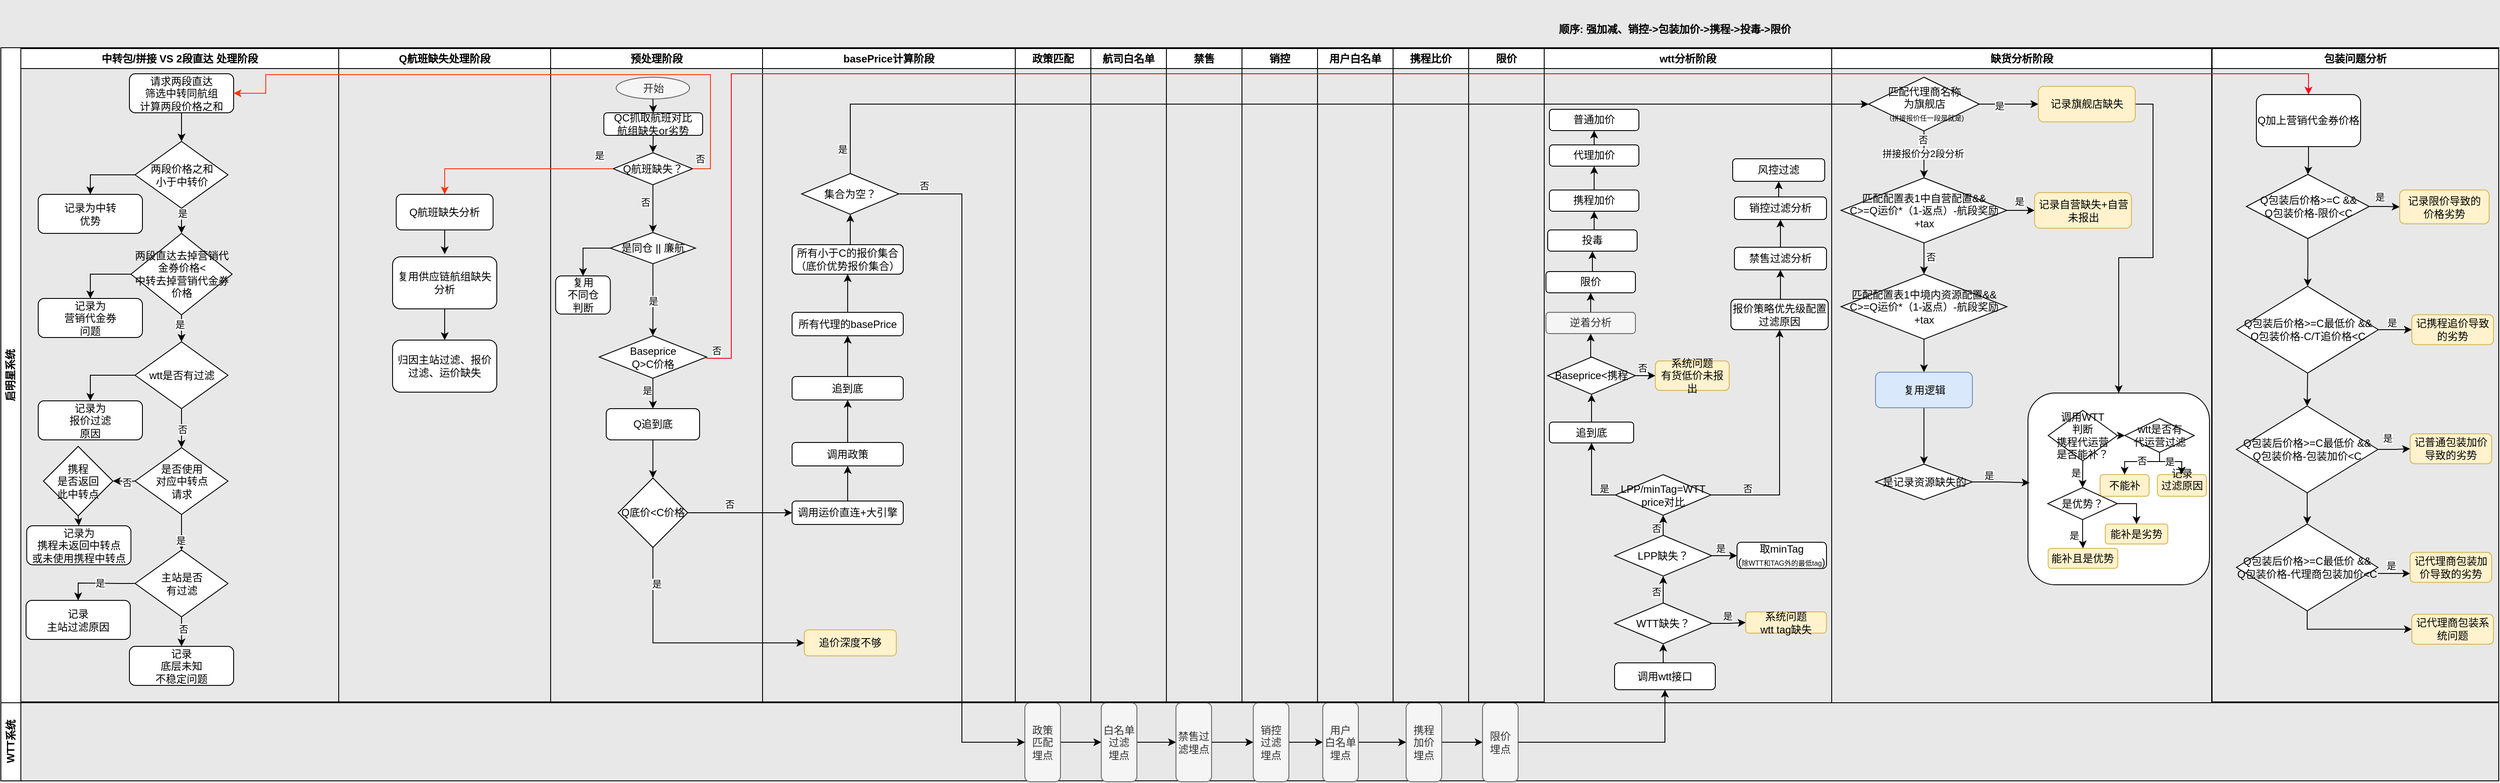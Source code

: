 <mxfile version="23.1.8" type="github">
  <diagram name="第 1 页" id="u_vAOpGsMa_A65YqHHI3">
    <mxGraphModel dx="5347" dy="-3292" grid="0" gridSize="10" guides="1" tooltips="1" connect="1" arrows="1" fold="1" page="0" pageScale="1" pageWidth="827" pageHeight="1169" background="#e8e8e8" math="0" shadow="0">
      <root>
        <mxCell id="0" />
        <mxCell id="1" parent="0" />
        <mxCell id="nK9u0oX0gmOxHQUqsbgI-50" value="缺货分析阶段" style="swimlane;whiteSpace=wrap;html=1;startSize=23;" parent="1" vertex="1">
          <mxGeometry x="-1600" y="4275" width="437.5" height="754" as="geometry" />
        </mxCell>
        <mxCell id="CMpfSC7A6ncqSUkJLKif-153" value="" style="rounded=1;whiteSpace=wrap;html=1;" parent="nK9u0oX0gmOxHQUqsbgI-50" vertex="1">
          <mxGeometry x="226" y="397" width="209" height="221" as="geometry" />
        </mxCell>
        <mxCell id="CMpfSC7A6ncqSUkJLKif-67" style="edgeStyle=orthogonalEdgeStyle;rounded=0;orthogonalLoop=1;jettySize=auto;html=1;exitX=1;exitY=0.5;exitDx=0;exitDy=0;entryX=0;entryY=0.5;entryDx=0;entryDy=0;" parent="nK9u0oX0gmOxHQUqsbgI-50" source="Fc1ScWfCSrpP2nkaMIbw-38" target="CMpfSC7A6ncqSUkJLKif-66" edge="1">
          <mxGeometry relative="1" as="geometry" />
        </mxCell>
        <mxCell id="CMpfSC7A6ncqSUkJLKif-68" value="是" style="edgeLabel;html=1;align=center;verticalAlign=middle;resizable=0;points=[];" parent="CMpfSC7A6ncqSUkJLKif-67" vertex="1" connectable="0">
          <mxGeometry x="-0.326" y="-2" relative="1" as="geometry">
            <mxPoint as="offset" />
          </mxGeometry>
        </mxCell>
        <mxCell id="CMpfSC7A6ncqSUkJLKif-75" style="edgeStyle=orthogonalEdgeStyle;rounded=0;orthogonalLoop=1;jettySize=auto;html=1;exitX=0.5;exitY=1;exitDx=0;exitDy=0;entryX=0.5;entryY=0;entryDx=0;entryDy=0;" parent="nK9u0oX0gmOxHQUqsbgI-50" source="Fc1ScWfCSrpP2nkaMIbw-38" target="CMpfSC7A6ncqSUkJLKif-146" edge="1">
          <mxGeometry relative="1" as="geometry">
            <mxPoint x="97.5" y="148" as="targetPoint" />
          </mxGeometry>
        </mxCell>
        <mxCell id="CMpfSC7A6ncqSUkJLKif-144" value="拼接报价分2段分析" style="edgeLabel;html=1;align=center;verticalAlign=middle;resizable=0;points=[];" parent="CMpfSC7A6ncqSUkJLKif-75" vertex="1" connectable="0">
          <mxGeometry x="-0.045" y="-2" relative="1" as="geometry">
            <mxPoint as="offset" />
          </mxGeometry>
        </mxCell>
        <mxCell id="CMpfSC7A6ncqSUkJLKif-145" value="否" style="edgeLabel;html=1;align=center;verticalAlign=middle;resizable=0;points=[];" parent="CMpfSC7A6ncqSUkJLKif-75" vertex="1" connectable="0">
          <mxGeometry x="-0.641" y="-2" relative="1" as="geometry">
            <mxPoint as="offset" />
          </mxGeometry>
        </mxCell>
        <mxCell id="Fc1ScWfCSrpP2nkaMIbw-38" value="匹配代理商名称&lt;br&gt;为旗舰店&lt;div&gt;&lt;font style=&quot;font-size: 8px;&quot;&gt;（&lt;/font&gt;&lt;font style=&quot;font-size: 8px;&quot;&gt;拼接报价任一段是就是)&lt;/font&gt;&lt;br&gt;&lt;/div&gt;" style="rhombus;whiteSpace=wrap;html=1;" parent="nK9u0oX0gmOxHQUqsbgI-50" vertex="1">
          <mxGeometry x="42.5" y="33" width="127.5" height="62" as="geometry" />
        </mxCell>
        <mxCell id="CMpfSC7A6ncqSUkJLKif-156" style="edgeStyle=orthogonalEdgeStyle;rounded=0;orthogonalLoop=1;jettySize=auto;html=1;exitX=1;exitY=0.5;exitDx=0;exitDy=0;entryX=0.5;entryY=0;entryDx=0;entryDy=0;" parent="nK9u0oX0gmOxHQUqsbgI-50" source="CMpfSC7A6ncqSUkJLKif-66" target="CMpfSC7A6ncqSUkJLKif-153" edge="1">
          <mxGeometry relative="1" as="geometry">
            <Array as="points">
              <mxPoint x="370" y="64" />
              <mxPoint x="370" y="241" />
              <mxPoint x="330" y="241" />
            </Array>
          </mxGeometry>
        </mxCell>
        <mxCell id="CMpfSC7A6ncqSUkJLKif-66" value="记录旗舰店缺失" style="rounded=1;whiteSpace=wrap;html=1;fillColor=#fff2cc;strokeColor=#d6b656;" parent="nK9u0oX0gmOxHQUqsbgI-50" vertex="1">
          <mxGeometry x="238" y="43.5" width="111.5" height="41" as="geometry" />
        </mxCell>
        <mxCell id="CMpfSC7A6ncqSUkJLKif-148" style="edgeStyle=orthogonalEdgeStyle;rounded=0;orthogonalLoop=1;jettySize=auto;html=1;exitX=1;exitY=0.5;exitDx=0;exitDy=0;entryX=0;entryY=0.5;entryDx=0;entryDy=0;" parent="nK9u0oX0gmOxHQUqsbgI-50" source="CMpfSC7A6ncqSUkJLKif-146" target="CMpfSC7A6ncqSUkJLKif-147" edge="1">
          <mxGeometry relative="1" as="geometry" />
        </mxCell>
        <mxCell id="CMpfSC7A6ncqSUkJLKif-149" value="是" style="edgeLabel;html=1;align=center;verticalAlign=middle;resizable=0;points=[];" parent="CMpfSC7A6ncqSUkJLKif-148" vertex="1" connectable="0">
          <mxGeometry x="-0.167" y="-3" relative="1" as="geometry">
            <mxPoint y="-14" as="offset" />
          </mxGeometry>
        </mxCell>
        <mxCell id="CMpfSC7A6ncqSUkJLKif-151" style="edgeStyle=orthogonalEdgeStyle;rounded=0;orthogonalLoop=1;jettySize=auto;html=1;exitX=0.5;exitY=1;exitDx=0;exitDy=0;entryX=0.5;entryY=0;entryDx=0;entryDy=0;" parent="nK9u0oX0gmOxHQUqsbgI-50" source="CMpfSC7A6ncqSUkJLKif-146" target="CMpfSC7A6ncqSUkJLKif-150" edge="1">
          <mxGeometry relative="1" as="geometry" />
        </mxCell>
        <mxCell id="CMpfSC7A6ncqSUkJLKif-152" value="否" style="edgeLabel;html=1;align=center;verticalAlign=middle;resizable=0;points=[];" parent="CMpfSC7A6ncqSUkJLKif-151" vertex="1" connectable="0">
          <mxGeometry x="-0.238" relative="1" as="geometry">
            <mxPoint x="7" y="2" as="offset" />
          </mxGeometry>
        </mxCell>
        <mxCell id="CMpfSC7A6ncqSUkJLKif-146" value="匹配配置表1中自营配置&amp;amp;&amp;amp;&lt;br&gt;C&amp;gt;=Q运价*（1-返点）-航段奖励+tax" style="rhombus;whiteSpace=wrap;html=1;" parent="nK9u0oX0gmOxHQUqsbgI-50" vertex="1">
          <mxGeometry x="10.75" y="149" width="191" height="75" as="geometry" />
        </mxCell>
        <mxCell id="CMpfSC7A6ncqSUkJLKif-147" value="记录自营缺失+自营未报出" style="rounded=1;whiteSpace=wrap;html=1;fillColor=#fff2cc;strokeColor=#d6b656;" parent="nK9u0oX0gmOxHQUqsbgI-50" vertex="1">
          <mxGeometry x="233.6" y="166" width="111.5" height="41" as="geometry" />
        </mxCell>
        <mxCell id="CMpfSC7A6ncqSUkJLKif-159" style="edgeStyle=orthogonalEdgeStyle;rounded=0;orthogonalLoop=1;jettySize=auto;html=1;exitX=0.5;exitY=1;exitDx=0;exitDy=0;" parent="nK9u0oX0gmOxHQUqsbgI-50" source="CMpfSC7A6ncqSUkJLKif-150" target="CMpfSC7A6ncqSUkJLKif-158" edge="1">
          <mxGeometry relative="1" as="geometry" />
        </mxCell>
        <mxCell id="CMpfSC7A6ncqSUkJLKif-150" value="匹配配置表1中境内资源配置&amp;amp;&amp;amp;&lt;br&gt;C&amp;gt;=Q运价*（1-返点）-航段奖励+tax" style="rhombus;whiteSpace=wrap;html=1;" parent="nK9u0oX0gmOxHQUqsbgI-50" vertex="1">
          <mxGeometry x="10.75" y="260" width="191" height="75" as="geometry" />
        </mxCell>
        <mxCell id="xsKbB9Cp7bhb-5KW6WHk-4" style="edgeStyle=orthogonalEdgeStyle;rounded=0;orthogonalLoop=1;jettySize=auto;html=1;exitX=1;exitY=0.5;exitDx=0;exitDy=0;entryX=0;entryY=0.5;entryDx=0;entryDy=0;" parent="nK9u0oX0gmOxHQUqsbgI-50" source="CMpfSC7A6ncqSUkJLKif-76" target="xsKbB9Cp7bhb-5KW6WHk-2" edge="1">
          <mxGeometry relative="1" as="geometry" />
        </mxCell>
        <mxCell id="CMpfSC7A6ncqSUkJLKif-76" value="调用WTT&lt;br&gt;判断&lt;br&gt;携程代运营&lt;br&gt;是否能补？" style="rhombus;whiteSpace=wrap;html=1;" parent="nK9u0oX0gmOxHQUqsbgI-50" vertex="1">
          <mxGeometry x="249.25" y="417" width="79.75" height="58" as="geometry" />
        </mxCell>
        <mxCell id="CMpfSC7A6ncqSUkJLKif-79" value="是优势？" style="rhombus;whiteSpace=wrap;html=1;" parent="nK9u0oX0gmOxHQUqsbgI-50" vertex="1">
          <mxGeometry x="248.75" y="506" width="80.25" height="37" as="geometry" />
        </mxCell>
        <mxCell id="CMpfSC7A6ncqSUkJLKif-80" style="edgeStyle=orthogonalEdgeStyle;rounded=0;orthogonalLoop=1;jettySize=auto;html=1;exitX=0.5;exitY=1;exitDx=0;exitDy=0;entryX=0.5;entryY=0;entryDx=0;entryDy=0;" parent="nK9u0oX0gmOxHQUqsbgI-50" source="CMpfSC7A6ncqSUkJLKif-76" target="CMpfSC7A6ncqSUkJLKif-79" edge="1">
          <mxGeometry relative="1" as="geometry" />
        </mxCell>
        <mxCell id="CMpfSC7A6ncqSUkJLKif-118" value="是" style="edgeLabel;html=1;align=center;verticalAlign=middle;resizable=0;points=[];" parent="CMpfSC7A6ncqSUkJLKif-80" vertex="1" connectable="0">
          <mxGeometry x="-0.161" y="-2" relative="1" as="geometry">
            <mxPoint x="-6" y="1" as="offset" />
          </mxGeometry>
        </mxCell>
        <mxCell id="CMpfSC7A6ncqSUkJLKif-92" value="能补且是优势" style="rounded=1;whiteSpace=wrap;html=1;fillColor=#fff2cc;strokeColor=#d6b656;" parent="nK9u0oX0gmOxHQUqsbgI-50" vertex="1">
          <mxGeometry x="249.25" y="576" width="80.19" height="23" as="geometry" />
        </mxCell>
        <mxCell id="CMpfSC7A6ncqSUkJLKif-93" style="edgeStyle=orthogonalEdgeStyle;rounded=0;orthogonalLoop=1;jettySize=auto;html=1;exitX=0.5;exitY=1;exitDx=0;exitDy=0;" parent="nK9u0oX0gmOxHQUqsbgI-50" source="CMpfSC7A6ncqSUkJLKif-79" target="CMpfSC7A6ncqSUkJLKif-92" edge="1">
          <mxGeometry relative="1" as="geometry" />
        </mxCell>
        <mxCell id="CMpfSC7A6ncqSUkJLKif-119" value="是" style="edgeLabel;html=1;align=center;verticalAlign=middle;resizable=0;points=[];" parent="CMpfSC7A6ncqSUkJLKif-93" vertex="1" connectable="0">
          <mxGeometry x="-0.171" y="1" relative="1" as="geometry">
            <mxPoint x="-11" y="4" as="offset" />
          </mxGeometry>
        </mxCell>
        <mxCell id="CMpfSC7A6ncqSUkJLKif-94" value="不能补" style="rounded=1;whiteSpace=wrap;html=1;fillColor=#fff2cc;strokeColor=#d6b656;" parent="nK9u0oX0gmOxHQUqsbgI-50" vertex="1">
          <mxGeometry x="309" y="491" width="56.5" height="25" as="geometry" />
        </mxCell>
        <mxCell id="CMpfSC7A6ncqSUkJLKif-138" value="能补是劣势" style="rounded=1;whiteSpace=wrap;html=1;fillColor=#fff2cc;strokeColor=#d6b656;" parent="nK9u0oX0gmOxHQUqsbgI-50" vertex="1">
          <mxGeometry x="315" y="548" width="72" height="23" as="geometry" />
        </mxCell>
        <mxCell id="CMpfSC7A6ncqSUkJLKif-141" style="edgeStyle=orthogonalEdgeStyle;rounded=0;orthogonalLoop=1;jettySize=auto;html=1;exitX=1;exitY=0.5;exitDx=0;exitDy=0;" parent="nK9u0oX0gmOxHQUqsbgI-50" source="CMpfSC7A6ncqSUkJLKif-79" target="CMpfSC7A6ncqSUkJLKif-138" edge="1">
          <mxGeometry relative="1" as="geometry" />
        </mxCell>
        <mxCell id="CMpfSC7A6ncqSUkJLKif-157" value="是记录资源缺失的" style="rhombus;whiteSpace=wrap;html=1;" parent="nK9u0oX0gmOxHQUqsbgI-50" vertex="1">
          <mxGeometry x="50.5" y="479" width="111.5" height="41" as="geometry" />
        </mxCell>
        <mxCell id="CMpfSC7A6ncqSUkJLKif-160" style="edgeStyle=orthogonalEdgeStyle;rounded=0;orthogonalLoop=1;jettySize=auto;html=1;exitX=0.5;exitY=1;exitDx=0;exitDy=0;entryX=0.5;entryY=0;entryDx=0;entryDy=0;" parent="nK9u0oX0gmOxHQUqsbgI-50" source="CMpfSC7A6ncqSUkJLKif-158" target="CMpfSC7A6ncqSUkJLKif-157" edge="1">
          <mxGeometry relative="1" as="geometry" />
        </mxCell>
        <mxCell id="CMpfSC7A6ncqSUkJLKif-158" value="复用逻辑" style="rounded=1;whiteSpace=wrap;html=1;fillColor=#dae8fc;strokeColor=#6c8ebf;" parent="nK9u0oX0gmOxHQUqsbgI-50" vertex="1">
          <mxGeometry x="50.5" y="373" width="111.5" height="41" as="geometry" />
        </mxCell>
        <mxCell id="CMpfSC7A6ncqSUkJLKif-161" style="edgeStyle=orthogonalEdgeStyle;rounded=0;orthogonalLoop=1;jettySize=auto;html=1;exitX=1;exitY=0.5;exitDx=0;exitDy=0;entryX=0.009;entryY=0.468;entryDx=0;entryDy=0;entryPerimeter=0;" parent="nK9u0oX0gmOxHQUqsbgI-50" source="CMpfSC7A6ncqSUkJLKif-157" target="CMpfSC7A6ncqSUkJLKif-153" edge="1">
          <mxGeometry relative="1" as="geometry" />
        </mxCell>
        <mxCell id="CMpfSC7A6ncqSUkJLKif-162" value="是" style="edgeLabel;html=1;align=center;verticalAlign=middle;resizable=0;points=[];" parent="CMpfSC7A6ncqSUkJLKif-161" vertex="1" connectable="0">
          <mxGeometry x="-0.223" relative="1" as="geometry">
            <mxPoint x="-7" y="-8" as="offset" />
          </mxGeometry>
        </mxCell>
        <mxCell id="xsKbB9Cp7bhb-5KW6WHk-6" style="edgeStyle=orthogonalEdgeStyle;rounded=0;orthogonalLoop=1;jettySize=auto;html=1;exitX=0.5;exitY=1;exitDx=0;exitDy=0;entryX=0.5;entryY=0;entryDx=0;entryDy=0;" parent="nK9u0oX0gmOxHQUqsbgI-50" source="xsKbB9Cp7bhb-5KW6WHk-2" target="CMpfSC7A6ncqSUkJLKif-94" edge="1">
          <mxGeometry relative="1" as="geometry">
            <Array as="points">
              <mxPoint x="378" y="476" />
              <mxPoint x="337" y="476" />
            </Array>
          </mxGeometry>
        </mxCell>
        <mxCell id="xsKbB9Cp7bhb-5KW6WHk-7" value="否" style="edgeLabel;html=1;align=center;verticalAlign=middle;resizable=0;points=[];" parent="xsKbB9Cp7bhb-5KW6WHk-6" vertex="1" connectable="0">
          <mxGeometry x="-0.677" y="1" relative="1" as="geometry">
            <mxPoint x="-21" y="-2" as="offset" />
          </mxGeometry>
        </mxCell>
        <mxCell id="xsKbB9Cp7bhb-5KW6WHk-9" style="edgeStyle=orthogonalEdgeStyle;rounded=0;orthogonalLoop=1;jettySize=auto;html=1;exitX=0.5;exitY=1;exitDx=0;exitDy=0;" parent="nK9u0oX0gmOxHQUqsbgI-50" source="xsKbB9Cp7bhb-5KW6WHk-2" target="xsKbB9Cp7bhb-5KW6WHk-8" edge="1">
          <mxGeometry relative="1" as="geometry">
            <Array as="points">
              <mxPoint x="378" y="476" />
              <mxPoint x="403" y="476" />
            </Array>
          </mxGeometry>
        </mxCell>
        <mxCell id="xsKbB9Cp7bhb-5KW6WHk-10" value="是" style="edgeLabel;html=1;align=center;verticalAlign=middle;resizable=0;points=[];" parent="xsKbB9Cp7bhb-5KW6WHk-9" vertex="1" connectable="0">
          <mxGeometry x="-0.163" relative="1" as="geometry">
            <mxPoint as="offset" />
          </mxGeometry>
        </mxCell>
        <mxCell id="xsKbB9Cp7bhb-5KW6WHk-2" value="wtt是否有&lt;br&gt;代运营过滤" style="rhombus;whiteSpace=wrap;html=1;" parent="nK9u0oX0gmOxHQUqsbgI-50" vertex="1">
          <mxGeometry x="337.5" y="426.5" width="80" height="39" as="geometry" />
        </mxCell>
        <mxCell id="xsKbB9Cp7bhb-5KW6WHk-8" value="记录&lt;br&gt;过滤原因&lt;div&gt;&lt;br/&gt;&lt;/div&gt;" style="rounded=1;whiteSpace=wrap;html=1;fillColor=#fff2cc;strokeColor=#d6b656;" parent="nK9u0oX0gmOxHQUqsbgI-50" vertex="1">
          <mxGeometry x="375" y="491" width="56.5" height="25" as="geometry" />
        </mxCell>
        <mxCell id="nK9u0oX0gmOxHQUqsbgI-1" value="预处理阶段" style="swimlane;whiteSpace=wrap;html=1;" parent="1" vertex="1">
          <mxGeometry x="-3075" y="4275" width="244" height="753" as="geometry">
            <mxRectangle x="-806" y="3841" width="95" height="26" as="alternateBounds" />
          </mxGeometry>
        </mxCell>
        <mxCell id="nK9u0oX0gmOxHQUqsbgI-2" style="edgeStyle=orthogonalEdgeStyle;rounded=0;orthogonalLoop=1;jettySize=auto;html=1;exitX=0.5;exitY=1;exitDx=0;exitDy=0;entryX=0.5;entryY=0;entryDx=0;entryDy=0;" parent="nK9u0oX0gmOxHQUqsbgI-1" source="nK9u0oX0gmOxHQUqsbgI-4" target="nK9u0oX0gmOxHQUqsbgI-15" edge="1">
          <mxGeometry relative="1" as="geometry" />
        </mxCell>
        <mxCell id="nK9u0oX0gmOxHQUqsbgI-3" value="是" style="edgeLabel;html=1;align=center;verticalAlign=middle;resizable=0;points=[];" parent="nK9u0oX0gmOxHQUqsbgI-2" vertex="1" connectable="0">
          <mxGeometry x="-0.194" y="1" relative="1" as="geometry">
            <mxPoint x="-8" as="offset" />
          </mxGeometry>
        </mxCell>
        <mxCell id="nK9u0oX0gmOxHQUqsbgI-4" value="Baseprice&lt;br&gt;Q&amp;gt;C价格" style="rhombus;whiteSpace=wrap;html=1;" parent="nK9u0oX0gmOxHQUqsbgI-1" vertex="1">
          <mxGeometry x="55.84" y="331" width="123.81" height="49" as="geometry" />
        </mxCell>
        <mxCell id="nK9u0oX0gmOxHQUqsbgI-5" value="Q底价&amp;lt;C价格" style="rhombus;whiteSpace=wrap;html=1;" parent="nK9u0oX0gmOxHQUqsbgI-1" vertex="1">
          <mxGeometry x="77.75" y="495" width="80" height="80" as="geometry" />
        </mxCell>
        <mxCell id="xsKbB9Cp7bhb-5KW6WHk-12" style="edgeStyle=orthogonalEdgeStyle;rounded=0;orthogonalLoop=1;jettySize=auto;html=1;exitX=0;exitY=0.5;exitDx=0;exitDy=0;" parent="nK9u0oX0gmOxHQUqsbgI-1" source="nK9u0oX0gmOxHQUqsbgI-11" target="xsKbB9Cp7bhb-5KW6WHk-11" edge="1">
          <mxGeometry relative="1" as="geometry" />
        </mxCell>
        <mxCell id="xsKbB9Cp7bhb-5KW6WHk-13" style="edgeStyle=orthogonalEdgeStyle;rounded=0;orthogonalLoop=1;jettySize=auto;html=1;exitX=0.5;exitY=1;exitDx=0;exitDy=0;" parent="nK9u0oX0gmOxHQUqsbgI-1" source="nK9u0oX0gmOxHQUqsbgI-11" target="nK9u0oX0gmOxHQUqsbgI-4" edge="1">
          <mxGeometry relative="1" as="geometry" />
        </mxCell>
        <mxCell id="xsKbB9Cp7bhb-5KW6WHk-14" value="是" style="edgeLabel;html=1;align=center;verticalAlign=middle;resizable=0;points=[];" parent="xsKbB9Cp7bhb-5KW6WHk-13" vertex="1" connectable="0">
          <mxGeometry x="0.025" relative="1" as="geometry">
            <mxPoint as="offset" />
          </mxGeometry>
        </mxCell>
        <mxCell id="nK9u0oX0gmOxHQUqsbgI-11" value="是同仓 || 廉航" style="rhombus;whiteSpace=wrap;html=1;" parent="nK9u0oX0gmOxHQUqsbgI-1" vertex="1">
          <mxGeometry x="68.75" y="212" width="98" height="36" as="geometry" />
        </mxCell>
        <mxCell id="nK9u0oX0gmOxHQUqsbgI-12" value="开始" style="ellipse;whiteSpace=wrap;html=1;fillColor=#f5f5f5;fontColor=#333333;strokeColor=#666666;" parent="nK9u0oX0gmOxHQUqsbgI-1" vertex="1">
          <mxGeometry x="75.5" y="33" width="84.5" height="25" as="geometry" />
        </mxCell>
        <mxCell id="nK9u0oX0gmOxHQUqsbgI-14" style="edgeStyle=orthogonalEdgeStyle;rounded=0;orthogonalLoop=1;jettySize=auto;html=1;exitX=0.5;exitY=1;exitDx=0;exitDy=0;entryX=0.5;entryY=0;entryDx=0;entryDy=0;" parent="nK9u0oX0gmOxHQUqsbgI-1" source="nK9u0oX0gmOxHQUqsbgI-15" target="nK9u0oX0gmOxHQUqsbgI-5" edge="1">
          <mxGeometry relative="1" as="geometry" />
        </mxCell>
        <mxCell id="nK9u0oX0gmOxHQUqsbgI-15" value="Q追到底" style="rounded=1;whiteSpace=wrap;html=1;" parent="nK9u0oX0gmOxHQUqsbgI-1" vertex="1">
          <mxGeometry x="64" y="415" width="107.5" height="36" as="geometry" />
        </mxCell>
        <mxCell id="N4iluqh-uy1iXuRI0d6J-34" style="edgeStyle=orthogonalEdgeStyle;rounded=0;orthogonalLoop=1;jettySize=auto;html=1;exitX=0.5;exitY=1;exitDx=0;exitDy=0;entryX=0.5;entryY=0;entryDx=0;entryDy=0;" parent="nK9u0oX0gmOxHQUqsbgI-1" source="N4iluqh-uy1iXuRI0d6J-31" target="nK9u0oX0gmOxHQUqsbgI-11" edge="1">
          <mxGeometry relative="1" as="geometry" />
        </mxCell>
        <mxCell id="N4iluqh-uy1iXuRI0d6J-38" value="否" style="edgeLabel;html=1;align=center;verticalAlign=middle;resizable=0;points=[];" parent="N4iluqh-uy1iXuRI0d6J-34" vertex="1" connectable="0">
          <mxGeometry x="-0.26" y="1" relative="1" as="geometry">
            <mxPoint x="-10" y="-1" as="offset" />
          </mxGeometry>
        </mxCell>
        <mxCell id="N4iluqh-uy1iXuRI0d6J-31" value="Q航班缺失？" style="rhombus;whiteSpace=wrap;html=1;" parent="nK9u0oX0gmOxHQUqsbgI-1" vertex="1">
          <mxGeometry x="72" y="120" width="91.5" height="37" as="geometry" />
        </mxCell>
        <mxCell id="N4iluqh-uy1iXuRI0d6J-37" style="edgeStyle=orthogonalEdgeStyle;rounded=0;orthogonalLoop=1;jettySize=auto;html=1;exitX=0.5;exitY=1;exitDx=0;exitDy=0;entryX=0.5;entryY=0;entryDx=0;entryDy=0;" parent="nK9u0oX0gmOxHQUqsbgI-1" source="nK9u0oX0gmOxHQUqsbgI-9" target="N4iluqh-uy1iXuRI0d6J-31" edge="1">
          <mxGeometry relative="1" as="geometry" />
        </mxCell>
        <mxCell id="nK9u0oX0gmOxHQUqsbgI-9" value="QC抓取航班对比&lt;br&gt;航组缺失or劣势" style="rounded=1;whiteSpace=wrap;html=1;" parent="nK9u0oX0gmOxHQUqsbgI-1" vertex="1">
          <mxGeometry x="61.25" y="74" width="113.75" height="26" as="geometry" />
        </mxCell>
        <mxCell id="nK9u0oX0gmOxHQUqsbgI-13" style="edgeStyle=orthogonalEdgeStyle;rounded=0;orthogonalLoop=1;jettySize=auto;html=1;exitX=0.5;exitY=1;exitDx=0;exitDy=0;entryX=0.5;entryY=0;entryDx=0;entryDy=0;" parent="nK9u0oX0gmOxHQUqsbgI-1" source="nK9u0oX0gmOxHQUqsbgI-12" target="nK9u0oX0gmOxHQUqsbgI-9" edge="1">
          <mxGeometry relative="1" as="geometry" />
        </mxCell>
        <mxCell id="xsKbB9Cp7bhb-5KW6WHk-11" value="复用&lt;br&gt;不同仓&lt;br&gt;判断" style="rounded=1;whiteSpace=wrap;html=1;" parent="nK9u0oX0gmOxHQUqsbgI-1" vertex="1">
          <mxGeometry x="5.75" y="262" width="63" height="44" as="geometry" />
        </mxCell>
        <mxCell id="nK9u0oX0gmOxHQUqsbgI-16" value="basePrice计算阶段" style="swimlane;whiteSpace=wrap;html=1;startSize=23;" parent="1" vertex="1">
          <mxGeometry x="-2831" y="4275" width="291" height="753" as="geometry" />
        </mxCell>
        <mxCell id="nK9u0oX0gmOxHQUqsbgI-78" value="追价深度不够" style="rounded=1;whiteSpace=wrap;html=1;fillColor=#fff2cc;strokeColor=#d6b656;" parent="nK9u0oX0gmOxHQUqsbgI-16" vertex="1">
          <mxGeometry x="48" y="670" width="106" height="30" as="geometry" />
        </mxCell>
        <mxCell id="Fc1ScWfCSrpP2nkaMIbw-6" style="edgeStyle=orthogonalEdgeStyle;rounded=0;orthogonalLoop=1;jettySize=auto;html=1;exitX=0.5;exitY=0;exitDx=0;exitDy=0;entryX=0.5;entryY=1;entryDx=0;entryDy=0;" parent="nK9u0oX0gmOxHQUqsbgI-16" source="Fc1ScWfCSrpP2nkaMIbw-1" target="Fc1ScWfCSrpP2nkaMIbw-5" edge="1">
          <mxGeometry relative="1" as="geometry" />
        </mxCell>
        <mxCell id="Fc1ScWfCSrpP2nkaMIbw-1" value="调用运价直连+大引擎" style="rounded=1;whiteSpace=wrap;html=1;" parent="nK9u0oX0gmOxHQUqsbgI-16" vertex="1">
          <mxGeometry x="34" y="521.5" width="128" height="27" as="geometry" />
        </mxCell>
        <mxCell id="Fc1ScWfCSrpP2nkaMIbw-8" style="edgeStyle=orthogonalEdgeStyle;rounded=0;orthogonalLoop=1;jettySize=auto;html=1;exitX=0.5;exitY=0;exitDx=0;exitDy=0;entryX=0.5;entryY=1;entryDx=0;entryDy=0;" parent="nK9u0oX0gmOxHQUqsbgI-16" source="Fc1ScWfCSrpP2nkaMIbw-5" target="Fc1ScWfCSrpP2nkaMIbw-7" edge="1">
          <mxGeometry relative="1" as="geometry" />
        </mxCell>
        <mxCell id="Fc1ScWfCSrpP2nkaMIbw-5" value="调用政策" style="rounded=1;whiteSpace=wrap;html=1;" parent="nK9u0oX0gmOxHQUqsbgI-16" vertex="1">
          <mxGeometry x="34" y="454" width="128" height="27" as="geometry" />
        </mxCell>
        <mxCell id="Fc1ScWfCSrpP2nkaMIbw-21" style="edgeStyle=orthogonalEdgeStyle;rounded=0;orthogonalLoop=1;jettySize=auto;html=1;exitX=0.5;exitY=0;exitDx=0;exitDy=0;entryX=0.5;entryY=1;entryDx=0;entryDy=0;" parent="nK9u0oX0gmOxHQUqsbgI-16" source="Fc1ScWfCSrpP2nkaMIbw-7" target="Fc1ScWfCSrpP2nkaMIbw-20" edge="1">
          <mxGeometry relative="1" as="geometry" />
        </mxCell>
        <mxCell id="Fc1ScWfCSrpP2nkaMIbw-7" value="追到底" style="rounded=1;whiteSpace=wrap;html=1;" parent="nK9u0oX0gmOxHQUqsbgI-16" vertex="1">
          <mxGeometry x="34" y="378" width="128" height="27" as="geometry" />
        </mxCell>
        <mxCell id="Fc1ScWfCSrpP2nkaMIbw-23" style="edgeStyle=orthogonalEdgeStyle;rounded=0;orthogonalLoop=1;jettySize=auto;html=1;exitX=0.5;exitY=0;exitDx=0;exitDy=0;entryX=0.5;entryY=1;entryDx=0;entryDy=0;" parent="nK9u0oX0gmOxHQUqsbgI-16" source="Fc1ScWfCSrpP2nkaMIbw-20" target="Fc1ScWfCSrpP2nkaMIbw-22" edge="1">
          <mxGeometry relative="1" as="geometry" />
        </mxCell>
        <mxCell id="Fc1ScWfCSrpP2nkaMIbw-20" value="所有代理的basePrice" style="rounded=1;whiteSpace=wrap;html=1;" parent="nK9u0oX0gmOxHQUqsbgI-16" vertex="1">
          <mxGeometry x="34" y="304" width="128" height="27" as="geometry" />
        </mxCell>
        <mxCell id="Fc1ScWfCSrpP2nkaMIbw-25" style="edgeStyle=orthogonalEdgeStyle;rounded=0;orthogonalLoop=1;jettySize=auto;html=1;exitX=0.5;exitY=0;exitDx=0;exitDy=0;entryX=0.5;entryY=1;entryDx=0;entryDy=0;" parent="nK9u0oX0gmOxHQUqsbgI-16" source="Fc1ScWfCSrpP2nkaMIbw-22" target="Fc1ScWfCSrpP2nkaMIbw-24" edge="1">
          <mxGeometry relative="1" as="geometry" />
        </mxCell>
        <mxCell id="Fc1ScWfCSrpP2nkaMIbw-22" value="所有小于C的报价集合&lt;br&gt;（底价优势报价集合）" style="rounded=1;whiteSpace=wrap;html=1;" parent="nK9u0oX0gmOxHQUqsbgI-16" vertex="1">
          <mxGeometry x="34" y="226" width="128" height="34" as="geometry" />
        </mxCell>
        <mxCell id="Fc1ScWfCSrpP2nkaMIbw-24" value="集合为空？" style="rhombus;whiteSpace=wrap;html=1;" parent="nK9u0oX0gmOxHQUqsbgI-16" vertex="1">
          <mxGeometry x="45" y="144" width="112" height="47" as="geometry" />
        </mxCell>
        <mxCell id="nK9u0oX0gmOxHQUqsbgI-34" value="包装问题分析" style="swimlane;whiteSpace=wrap;html=1;startSize=23;" parent="1" vertex="1">
          <mxGeometry x="-1162" y="4275" width="330" height="753" as="geometry" />
        </mxCell>
        <mxCell id="nK9u0oX0gmOxHQUqsbgI-41" style="edgeStyle=orthogonalEdgeStyle;rounded=0;orthogonalLoop=1;jettySize=auto;html=1;exitX=1;exitY=0.5;exitDx=0;exitDy=0;" parent="nK9u0oX0gmOxHQUqsbgI-34" source="nK9u0oX0gmOxHQUqsbgI-43" target="nK9u0oX0gmOxHQUqsbgI-44" edge="1">
          <mxGeometry relative="1" as="geometry" />
        </mxCell>
        <mxCell id="CMpfSC7A6ncqSUkJLKif-99" value="是" style="edgeLabel;html=1;align=center;verticalAlign=middle;resizable=0;points=[];" parent="nK9u0oX0gmOxHQUqsbgI-41" vertex="1" connectable="0">
          <mxGeometry x="-0.193" y="2" relative="1" as="geometry">
            <mxPoint x="-3" y="-9" as="offset" />
          </mxGeometry>
        </mxCell>
        <mxCell id="nK9u0oX0gmOxHQUqsbgI-42" style="edgeStyle=orthogonalEdgeStyle;rounded=0;orthogonalLoop=1;jettySize=auto;html=1;exitX=0.5;exitY=1;exitDx=0;exitDy=0;" parent="nK9u0oX0gmOxHQUqsbgI-34" source="nK9u0oX0gmOxHQUqsbgI-43" target="nK9u0oX0gmOxHQUqsbgI-47" edge="1">
          <mxGeometry relative="1" as="geometry" />
        </mxCell>
        <mxCell id="nK9u0oX0gmOxHQUqsbgI-43" value="Q包装后价格&amp;gt;=C &amp;amp;&amp;amp;&lt;br&gt;Q包装价格-限价&amp;lt;C" style="rhombus;whiteSpace=wrap;html=1;" parent="nK9u0oX0gmOxHQUqsbgI-34" vertex="1">
          <mxGeometry x="39.5" y="145" width="141.5" height="74" as="geometry" />
        </mxCell>
        <mxCell id="nK9u0oX0gmOxHQUqsbgI-44" value="记录限价导致的&lt;br&gt;价格劣势" style="rounded=1;whiteSpace=wrap;html=1;fillColor=#fff2cc;strokeColor=#d6b656;" parent="nK9u0oX0gmOxHQUqsbgI-34" vertex="1">
          <mxGeometry x="216" y="163" width="103" height="39" as="geometry" />
        </mxCell>
        <mxCell id="nK9u0oX0gmOxHQUqsbgI-45" value="记携程追价导致&lt;br&gt;的劣势" style="rounded=1;whiteSpace=wrap;html=1;fillColor=#fff2cc;strokeColor=#d6b656;" parent="nK9u0oX0gmOxHQUqsbgI-34" vertex="1">
          <mxGeometry x="230" y="306.75" width="94" height="34.5" as="geometry" />
        </mxCell>
        <mxCell id="CMpfSC7A6ncqSUkJLKif-97" style="edgeStyle=orthogonalEdgeStyle;rounded=0;orthogonalLoop=1;jettySize=auto;html=1;exitX=1;exitY=0.5;exitDx=0;exitDy=0;entryX=0;entryY=0.5;entryDx=0;entryDy=0;" parent="nK9u0oX0gmOxHQUqsbgI-34" source="nK9u0oX0gmOxHQUqsbgI-47" target="nK9u0oX0gmOxHQUqsbgI-45" edge="1">
          <mxGeometry relative="1" as="geometry" />
        </mxCell>
        <mxCell id="CMpfSC7A6ncqSUkJLKif-100" value="是" style="edgeLabel;html=1;align=center;verticalAlign=middle;resizable=0;points=[];" parent="CMpfSC7A6ncqSUkJLKif-97" vertex="1" connectable="0">
          <mxGeometry x="-0.209" y="1" relative="1" as="geometry">
            <mxPoint y="-7" as="offset" />
          </mxGeometry>
        </mxCell>
        <mxCell id="CMpfSC7A6ncqSUkJLKif-104" style="edgeStyle=orthogonalEdgeStyle;rounded=0;orthogonalLoop=1;jettySize=auto;html=1;exitX=0.5;exitY=1;exitDx=0;exitDy=0;entryX=0.5;entryY=0;entryDx=0;entryDy=0;" parent="nK9u0oX0gmOxHQUqsbgI-34" source="nK9u0oX0gmOxHQUqsbgI-47" target="CMpfSC7A6ncqSUkJLKif-101" edge="1">
          <mxGeometry relative="1" as="geometry" />
        </mxCell>
        <mxCell id="nK9u0oX0gmOxHQUqsbgI-47" value="Q包装后价格&amp;gt;=C最低价 &amp;amp;&amp;amp;&lt;br&gt;Q包装价格-C/T追价格&amp;lt;C" style="rhombus;whiteSpace=wrap;html=1;" parent="nK9u0oX0gmOxHQUqsbgI-34" vertex="1">
          <mxGeometry x="28.5" y="274" width="163" height="100" as="geometry" />
        </mxCell>
        <mxCell id="CMpfSC7A6ncqSUkJLKif-103" style="edgeStyle=orthogonalEdgeStyle;rounded=0;orthogonalLoop=1;jettySize=auto;html=1;exitX=1;exitY=0.5;exitDx=0;exitDy=0;" parent="nK9u0oX0gmOxHQUqsbgI-34" source="CMpfSC7A6ncqSUkJLKif-101" target="CMpfSC7A6ncqSUkJLKif-102" edge="1">
          <mxGeometry relative="1" as="geometry" />
        </mxCell>
        <mxCell id="CMpfSC7A6ncqSUkJLKif-109" style="edgeStyle=orthogonalEdgeStyle;rounded=0;orthogonalLoop=1;jettySize=auto;html=1;exitX=0.5;exitY=1;exitDx=0;exitDy=0;entryX=0.5;entryY=0;entryDx=0;entryDy=0;" parent="nK9u0oX0gmOxHQUqsbgI-34" source="CMpfSC7A6ncqSUkJLKif-101" target="CMpfSC7A6ncqSUkJLKif-105" edge="1">
          <mxGeometry relative="1" as="geometry" />
        </mxCell>
        <mxCell id="CMpfSC7A6ncqSUkJLKif-101" value="Q包装后价格&amp;gt;=C最低价 &amp;amp;&amp;amp;&lt;br&gt;Q包装价格-包装加价&amp;lt;C" style="rhombus;whiteSpace=wrap;html=1;" parent="nK9u0oX0gmOxHQUqsbgI-34" vertex="1">
          <mxGeometry x="28" y="412" width="163" height="100" as="geometry" />
        </mxCell>
        <mxCell id="CMpfSC7A6ncqSUkJLKif-102" value="记普通包装加价导致的劣势" style="rounded=1;whiteSpace=wrap;html=1;fillColor=#fff2cc;strokeColor=#d6b656;" parent="nK9u0oX0gmOxHQUqsbgI-34" vertex="1">
          <mxGeometry x="228" y="444" width="94" height="34.5" as="geometry" />
        </mxCell>
        <mxCell id="CMpfSC7A6ncqSUkJLKif-107" style="edgeStyle=orthogonalEdgeStyle;rounded=0;orthogonalLoop=1;jettySize=auto;html=1;exitX=1;exitY=0.5;exitDx=0;exitDy=0;" parent="nK9u0oX0gmOxHQUqsbgI-34" edge="1">
          <mxGeometry relative="1" as="geometry">
            <mxPoint x="191" y="605" as="sourcePoint" />
            <mxPoint x="228" y="605.067" as="targetPoint" />
          </mxGeometry>
        </mxCell>
        <mxCell id="CMpfSC7A6ncqSUkJLKif-112" value="是" style="edgeLabel;html=1;align=center;verticalAlign=middle;resizable=0;points=[];" parent="CMpfSC7A6ncqSUkJLKif-107" vertex="1" connectable="0">
          <mxGeometry x="-0.389" y="1" relative="1" as="geometry">
            <mxPoint x="3" y="-8" as="offset" />
          </mxGeometry>
        </mxCell>
        <mxCell id="CMpfSC7A6ncqSUkJLKif-115" value="是" style="edgeLabel;html=1;align=center;verticalAlign=middle;resizable=0;points=[];" parent="CMpfSC7A6ncqSUkJLKif-107" vertex="1" connectable="0">
          <mxGeometry x="-0.389" y="1" relative="1" as="geometry">
            <mxPoint x="-1" y="-155" as="offset" />
          </mxGeometry>
        </mxCell>
        <mxCell id="xsKbB9Cp7bhb-5KW6WHk-18" style="edgeStyle=orthogonalEdgeStyle;rounded=0;orthogonalLoop=1;jettySize=auto;html=1;exitX=0.5;exitY=1;exitDx=0;exitDy=0;entryX=0;entryY=0.5;entryDx=0;entryDy=0;" parent="nK9u0oX0gmOxHQUqsbgI-34" source="CMpfSC7A6ncqSUkJLKif-105" target="CMpfSC7A6ncqSUkJLKif-110" edge="1">
          <mxGeometry relative="1" as="geometry" />
        </mxCell>
        <mxCell id="CMpfSC7A6ncqSUkJLKif-105" value="Q包装后价格&amp;gt;=C最低价 &amp;amp;&amp;amp;&lt;br&gt;Q包装价格-代理商包装加价&amp;lt;C" style="rhombus;whiteSpace=wrap;html=1;" parent="nK9u0oX0gmOxHQUqsbgI-34" vertex="1">
          <mxGeometry x="28" y="548" width="163" height="100" as="geometry" />
        </mxCell>
        <mxCell id="CMpfSC7A6ncqSUkJLKif-106" value="记代理商包装加价导致的劣势" style="rounded=1;whiteSpace=wrap;html=1;fillColor=#fff2cc;strokeColor=#d6b656;" parent="nK9u0oX0gmOxHQUqsbgI-34" vertex="1">
          <mxGeometry x="228" y="580.75" width="94" height="34.5" as="geometry" />
        </mxCell>
        <mxCell id="CMpfSC7A6ncqSUkJLKif-110" value="记代理商包装系统问题" style="rounded=1;whiteSpace=wrap;html=1;fillColor=#fff2cc;strokeColor=#d6b656;" parent="nK9u0oX0gmOxHQUqsbgI-34" vertex="1">
          <mxGeometry x="230" y="652" width="94" height="34.5" as="geometry" />
        </mxCell>
        <mxCell id="xsKbB9Cp7bhb-5KW6WHk-17" style="edgeStyle=orthogonalEdgeStyle;rounded=0;orthogonalLoop=1;jettySize=auto;html=1;exitX=0.5;exitY=1;exitDx=0;exitDy=0;" parent="nK9u0oX0gmOxHQUqsbgI-34" source="xsKbB9Cp7bhb-5KW6WHk-15" target="nK9u0oX0gmOxHQUqsbgI-43" edge="1">
          <mxGeometry relative="1" as="geometry" />
        </mxCell>
        <mxCell id="xsKbB9Cp7bhb-5KW6WHk-15" value="Q加上营销代金券价格" style="rounded=1;whiteSpace=wrap;html=1;" parent="nK9u0oX0gmOxHQUqsbgI-34" vertex="1">
          <mxGeometry x="51" y="53" width="120" height="60" as="geometry" />
        </mxCell>
        <mxCell id="nK9u0oX0gmOxHQUqsbgI-74" value="wtt分析阶段" style="swimlane;whiteSpace=wrap;html=1;startSize=23;" parent="1" vertex="1">
          <mxGeometry x="-1931" y="4275" width="331" height="754" as="geometry" />
        </mxCell>
        <mxCell id="Fc1ScWfCSrpP2nkaMIbw-84" style="edgeStyle=orthogonalEdgeStyle;rounded=0;orthogonalLoop=1;jettySize=auto;html=1;exitX=0.5;exitY=0;exitDx=0;exitDy=0;entryX=0.5;entryY=1;entryDx=0;entryDy=0;" parent="nK9u0oX0gmOxHQUqsbgI-74" source="Fc1ScWfCSrpP2nkaMIbw-26" target="Fc1ScWfCSrpP2nkaMIbw-78" edge="1">
          <mxGeometry relative="1" as="geometry" />
        </mxCell>
        <mxCell id="Fc1ScWfCSrpP2nkaMIbw-26" value="调用wtt接口" style="rounded=1;whiteSpace=wrap;html=1;" parent="nK9u0oX0gmOxHQUqsbgI-74" vertex="1">
          <mxGeometry x="81" y="708" width="116" height="31" as="geometry" />
        </mxCell>
        <mxCell id="Fc1ScWfCSrpP2nkaMIbw-86" style="edgeStyle=orthogonalEdgeStyle;rounded=0;orthogonalLoop=1;jettySize=auto;html=1;exitX=1;exitY=0.5;exitDx=0;exitDy=0;" parent="nK9u0oX0gmOxHQUqsbgI-74" source="Fc1ScWfCSrpP2nkaMIbw-78" target="Fc1ScWfCSrpP2nkaMIbw-85" edge="1">
          <mxGeometry relative="1" as="geometry" />
        </mxCell>
        <mxCell id="Fc1ScWfCSrpP2nkaMIbw-87" value="是" style="edgeLabel;html=1;align=center;verticalAlign=middle;resizable=0;points=[];" parent="Fc1ScWfCSrpP2nkaMIbw-86" vertex="1" connectable="0">
          <mxGeometry x="-0.088" y="-1" relative="1" as="geometry">
            <mxPoint y="-10" as="offset" />
          </mxGeometry>
        </mxCell>
        <mxCell id="Fc1ScWfCSrpP2nkaMIbw-90" style="edgeStyle=orthogonalEdgeStyle;rounded=0;orthogonalLoop=1;jettySize=auto;html=1;exitX=0.5;exitY=0;exitDx=0;exitDy=0;entryX=0.5;entryY=1;entryDx=0;entryDy=0;" parent="nK9u0oX0gmOxHQUqsbgI-74" source="Fc1ScWfCSrpP2nkaMIbw-78" target="Fc1ScWfCSrpP2nkaMIbw-89" edge="1">
          <mxGeometry relative="1" as="geometry" />
        </mxCell>
        <mxCell id="Fc1ScWfCSrpP2nkaMIbw-92" value="否" style="edgeLabel;html=1;align=center;verticalAlign=middle;resizable=0;points=[];" parent="Fc1ScWfCSrpP2nkaMIbw-90" vertex="1" connectable="0">
          <mxGeometry x="-0.161" relative="1" as="geometry">
            <mxPoint x="-8" as="offset" />
          </mxGeometry>
        </mxCell>
        <mxCell id="Fc1ScWfCSrpP2nkaMIbw-78" value="WTT缺失？" style="rhombus;whiteSpace=wrap;html=1;" parent="nK9u0oX0gmOxHQUqsbgI-74" vertex="1">
          <mxGeometry x="81" y="639" width="112" height="47" as="geometry" />
        </mxCell>
        <mxCell id="Fc1ScWfCSrpP2nkaMIbw-85" value="系统问题&lt;br&gt;wtt tag缺失" style="rounded=1;whiteSpace=wrap;html=1;fillColor=#fff2cc;strokeColor=#d6b656;" parent="nK9u0oX0gmOxHQUqsbgI-74" vertex="1">
          <mxGeometry x="232" y="649.25" width="93" height="24.5" as="geometry" />
        </mxCell>
        <mxCell id="Fc1ScWfCSrpP2nkaMIbw-100" style="edgeStyle=orthogonalEdgeStyle;rounded=0;orthogonalLoop=1;jettySize=auto;html=1;exitX=1;exitY=0.5;exitDx=0;exitDy=0;entryX=0;entryY=0.5;entryDx=0;entryDy=0;" parent="nK9u0oX0gmOxHQUqsbgI-74" source="Fc1ScWfCSrpP2nkaMIbw-89" target="Fc1ScWfCSrpP2nkaMIbw-93" edge="1">
          <mxGeometry relative="1" as="geometry" />
        </mxCell>
        <mxCell id="Fc1ScWfCSrpP2nkaMIbw-102" value="是" style="edgeLabel;html=1;align=center;verticalAlign=middle;resizable=0;points=[];" parent="Fc1ScWfCSrpP2nkaMIbw-100" vertex="1" connectable="0">
          <mxGeometry x="-0.514" y="3" relative="1" as="geometry">
            <mxPoint x="3" y="-6" as="offset" />
          </mxGeometry>
        </mxCell>
        <mxCell id="Fc1ScWfCSrpP2nkaMIbw-105" style="edgeStyle=orthogonalEdgeStyle;rounded=0;orthogonalLoop=1;jettySize=auto;html=1;exitX=0.5;exitY=0;exitDx=0;exitDy=0;" parent="nK9u0oX0gmOxHQUqsbgI-74" source="Fc1ScWfCSrpP2nkaMIbw-89" target="Fc1ScWfCSrpP2nkaMIbw-104" edge="1">
          <mxGeometry relative="1" as="geometry" />
        </mxCell>
        <mxCell id="Fc1ScWfCSrpP2nkaMIbw-106" value="否" style="edgeLabel;html=1;align=center;verticalAlign=middle;resizable=0;points=[];" parent="Fc1ScWfCSrpP2nkaMIbw-105" vertex="1" connectable="0">
          <mxGeometry x="-0.719" relative="1" as="geometry">
            <mxPoint x="-8" as="offset" />
          </mxGeometry>
        </mxCell>
        <mxCell id="Fc1ScWfCSrpP2nkaMIbw-89" value="LPP缺失？" style="rhombus;whiteSpace=wrap;html=1;" parent="nK9u0oX0gmOxHQUqsbgI-74" vertex="1">
          <mxGeometry x="81" y="561" width="112" height="47" as="geometry" />
        </mxCell>
        <mxCell id="Fc1ScWfCSrpP2nkaMIbw-93" value="取minTag&lt;br&gt;(&lt;font style=&quot;font-size: 8px;&quot;&gt;除WTT和TAG外的最低tag&lt;/font&gt;)" style="rounded=1;whiteSpace=wrap;html=1;" parent="nK9u0oX0gmOxHQUqsbgI-74" vertex="1">
          <mxGeometry x="222" y="569" width="103" height="30.25" as="geometry" />
        </mxCell>
        <mxCell id="Fc1ScWfCSrpP2nkaMIbw-108" style="edgeStyle=orthogonalEdgeStyle;rounded=0;orthogonalLoop=1;jettySize=auto;html=1;exitX=0;exitY=0.5;exitDx=0;exitDy=0;entryX=0.5;entryY=1;entryDx=0;entryDy=0;" parent="nK9u0oX0gmOxHQUqsbgI-74" source="Fc1ScWfCSrpP2nkaMIbw-104" target="Fc1ScWfCSrpP2nkaMIbw-107" edge="1">
          <mxGeometry relative="1" as="geometry" />
        </mxCell>
        <mxCell id="Fc1ScWfCSrpP2nkaMIbw-109" value="是" style="edgeLabel;html=1;align=center;verticalAlign=middle;resizable=0;points=[];" parent="Fc1ScWfCSrpP2nkaMIbw-108" vertex="1" connectable="0">
          <mxGeometry x="-0.703" y="3" relative="1" as="geometry">
            <mxPoint y="-11" as="offset" />
          </mxGeometry>
        </mxCell>
        <mxCell id="Fc1ScWfCSrpP2nkaMIbw-111" style="edgeStyle=orthogonalEdgeStyle;rounded=0;orthogonalLoop=1;jettySize=auto;html=1;exitX=1;exitY=0.5;exitDx=0;exitDy=0;entryX=0.5;entryY=1;entryDx=0;entryDy=0;" parent="nK9u0oX0gmOxHQUqsbgI-74" source="Fc1ScWfCSrpP2nkaMIbw-104" target="Fc1ScWfCSrpP2nkaMIbw-110" edge="1">
          <mxGeometry relative="1" as="geometry" />
        </mxCell>
        <mxCell id="Fc1ScWfCSrpP2nkaMIbw-112" value="否" style="edgeLabel;html=1;align=center;verticalAlign=middle;resizable=0;points=[];" parent="Fc1ScWfCSrpP2nkaMIbw-111" vertex="1" connectable="0">
          <mxGeometry x="-0.665" relative="1" as="geometry">
            <mxPoint x="-3" y="-8" as="offset" />
          </mxGeometry>
        </mxCell>
        <mxCell id="Fc1ScWfCSrpP2nkaMIbw-104" value="LPP/minTag=WTT&lt;br&gt;price对比" style="rhombus;whiteSpace=wrap;html=1;" parent="nK9u0oX0gmOxHQUqsbgI-74" vertex="1">
          <mxGeometry x="82" y="491" width="110" height="47" as="geometry" />
        </mxCell>
        <mxCell id="Fc1ScWfCSrpP2nkaMIbw-118" style="edgeStyle=orthogonalEdgeStyle;rounded=0;orthogonalLoop=1;jettySize=auto;html=1;exitX=0.5;exitY=0;exitDx=0;exitDy=0;entryX=0.5;entryY=1;entryDx=0;entryDy=0;" parent="nK9u0oX0gmOxHQUqsbgI-74" source="Fc1ScWfCSrpP2nkaMIbw-107" target="Fc1ScWfCSrpP2nkaMIbw-117" edge="1">
          <mxGeometry relative="1" as="geometry" />
        </mxCell>
        <mxCell id="Fc1ScWfCSrpP2nkaMIbw-107" value="追到底" style="rounded=1;whiteSpace=wrap;html=1;" parent="nK9u0oX0gmOxHQUqsbgI-74" vertex="1">
          <mxGeometry x="6" y="430.5" width="97" height="24" as="geometry" />
        </mxCell>
        <mxCell id="Fc1ScWfCSrpP2nkaMIbw-114" style="edgeStyle=orthogonalEdgeStyle;rounded=0;orthogonalLoop=1;jettySize=auto;html=1;exitX=0.5;exitY=0;exitDx=0;exitDy=0;entryX=0.5;entryY=1;entryDx=0;entryDy=0;" parent="nK9u0oX0gmOxHQUqsbgI-74" source="Fc1ScWfCSrpP2nkaMIbw-110" target="Fc1ScWfCSrpP2nkaMIbw-113" edge="1">
          <mxGeometry relative="1" as="geometry" />
        </mxCell>
        <mxCell id="Fc1ScWfCSrpP2nkaMIbw-110" value="报价策略优先级配置&lt;br&gt;过滤原因" style="rounded=1;whiteSpace=wrap;html=1;" parent="nK9u0oX0gmOxHQUqsbgI-74" vertex="1">
          <mxGeometry x="215" y="289" width="112" height="35" as="geometry" />
        </mxCell>
        <mxCell id="Fc1ScWfCSrpP2nkaMIbw-116" style="edgeStyle=orthogonalEdgeStyle;rounded=0;orthogonalLoop=1;jettySize=auto;html=1;exitX=0.5;exitY=0;exitDx=0;exitDy=0;" parent="nK9u0oX0gmOxHQUqsbgI-74" source="Fc1ScWfCSrpP2nkaMIbw-113" target="Fc1ScWfCSrpP2nkaMIbw-115" edge="1">
          <mxGeometry relative="1" as="geometry" />
        </mxCell>
        <mxCell id="Fc1ScWfCSrpP2nkaMIbw-113" value="禁售过滤分析" style="rounded=1;whiteSpace=wrap;html=1;" parent="nK9u0oX0gmOxHQUqsbgI-74" vertex="1">
          <mxGeometry x="219" y="229" width="106" height="26" as="geometry" />
        </mxCell>
        <mxCell id="CMpfSC7A6ncqSUkJLKif-63" style="edgeStyle=orthogonalEdgeStyle;rounded=0;orthogonalLoop=1;jettySize=auto;html=1;exitX=0.5;exitY=0;exitDx=0;exitDy=0;entryX=0.5;entryY=1;entryDx=0;entryDy=0;" parent="nK9u0oX0gmOxHQUqsbgI-74" source="Fc1ScWfCSrpP2nkaMIbw-115" target="CMpfSC7A6ncqSUkJLKif-62" edge="1">
          <mxGeometry relative="1" as="geometry" />
        </mxCell>
        <mxCell id="Fc1ScWfCSrpP2nkaMIbw-115" value="销控过滤分析" style="rounded=1;whiteSpace=wrap;html=1;" parent="nK9u0oX0gmOxHQUqsbgI-74" vertex="1">
          <mxGeometry x="219" y="171" width="106" height="26" as="geometry" />
        </mxCell>
        <mxCell id="CMpfSC7A6ncqSUkJLKif-4" style="edgeStyle=orthogonalEdgeStyle;rounded=0;orthogonalLoop=1;jettySize=auto;html=1;exitX=1;exitY=0.5;exitDx=0;exitDy=0;" parent="nK9u0oX0gmOxHQUqsbgI-74" source="Fc1ScWfCSrpP2nkaMIbw-117" target="CMpfSC7A6ncqSUkJLKif-3" edge="1">
          <mxGeometry relative="1" as="geometry" />
        </mxCell>
        <mxCell id="CMpfSC7A6ncqSUkJLKif-5" value="否" style="edgeLabel;html=1;align=center;verticalAlign=middle;resizable=0;points=[];" parent="CMpfSC7A6ncqSUkJLKif-4" vertex="1" connectable="0">
          <mxGeometry x="0.46" relative="1" as="geometry">
            <mxPoint y="-9" as="offset" />
          </mxGeometry>
        </mxCell>
        <mxCell id="CMpfSC7A6ncqSUkJLKif-7" style="edgeStyle=orthogonalEdgeStyle;rounded=0;orthogonalLoop=1;jettySize=auto;html=1;exitX=0.5;exitY=0;exitDx=0;exitDy=0;entryX=0.5;entryY=1;entryDx=0;entryDy=0;" parent="nK9u0oX0gmOxHQUqsbgI-74" source="Fc1ScWfCSrpP2nkaMIbw-117" target="CMpfSC7A6ncqSUkJLKif-6" edge="1">
          <mxGeometry relative="1" as="geometry" />
        </mxCell>
        <mxCell id="Fc1ScWfCSrpP2nkaMIbw-117" value="Baseprice&amp;lt;携程" style="rhombus;whiteSpace=wrap;html=1;" parent="nK9u0oX0gmOxHQUqsbgI-74" vertex="1">
          <mxGeometry x="4" y="355.5" width="101" height="43" as="geometry" />
        </mxCell>
        <mxCell id="CMpfSC7A6ncqSUkJLKif-3" value="系统问题&lt;br&gt;有货低价未报出" style="rounded=1;whiteSpace=wrap;html=1;fillColor=#fff2cc;strokeColor=#d6b656;" parent="nK9u0oX0gmOxHQUqsbgI-74" vertex="1">
          <mxGeometry x="128" y="360" width="85" height="34" as="geometry" />
        </mxCell>
        <mxCell id="CMpfSC7A6ncqSUkJLKif-9" style="edgeStyle=orthogonalEdgeStyle;rounded=0;orthogonalLoop=1;jettySize=auto;html=1;exitX=0.5;exitY=0;exitDx=0;exitDy=0;entryX=0.5;entryY=1;entryDx=0;entryDy=0;" parent="nK9u0oX0gmOxHQUqsbgI-74" source="CMpfSC7A6ncqSUkJLKif-6" target="CMpfSC7A6ncqSUkJLKif-8" edge="1">
          <mxGeometry relative="1" as="geometry" />
        </mxCell>
        <mxCell id="CMpfSC7A6ncqSUkJLKif-6" value="逆着分析" style="rounded=1;whiteSpace=wrap;html=1;fillColor=#f5f5f5;fontColor=#333333;strokeColor=#666666;" parent="nK9u0oX0gmOxHQUqsbgI-74" vertex="1">
          <mxGeometry x="2" y="304" width="103" height="24.5" as="geometry" />
        </mxCell>
        <mxCell id="CMpfSC7A6ncqSUkJLKif-15" style="edgeStyle=orthogonalEdgeStyle;rounded=0;orthogonalLoop=1;jettySize=auto;html=1;exitX=0.5;exitY=0;exitDx=0;exitDy=0;entryX=0.5;entryY=1;entryDx=0;entryDy=0;" parent="nK9u0oX0gmOxHQUqsbgI-74" source="CMpfSC7A6ncqSUkJLKif-8" target="CMpfSC7A6ncqSUkJLKif-11" edge="1">
          <mxGeometry relative="1" as="geometry" />
        </mxCell>
        <mxCell id="CMpfSC7A6ncqSUkJLKif-8" value="限价" style="rounded=1;whiteSpace=wrap;html=1;" parent="nK9u0oX0gmOxHQUqsbgI-74" vertex="1">
          <mxGeometry x="2" y="257" width="103" height="24.5" as="geometry" />
        </mxCell>
        <mxCell id="CMpfSC7A6ncqSUkJLKif-16" style="edgeStyle=orthogonalEdgeStyle;rounded=0;orthogonalLoop=1;jettySize=auto;html=1;exitX=0.5;exitY=0;exitDx=0;exitDy=0;entryX=0.5;entryY=1;entryDx=0;entryDy=0;" parent="nK9u0oX0gmOxHQUqsbgI-74" source="CMpfSC7A6ncqSUkJLKif-11" target="CMpfSC7A6ncqSUkJLKif-12" edge="1">
          <mxGeometry relative="1" as="geometry" />
        </mxCell>
        <mxCell id="CMpfSC7A6ncqSUkJLKif-11" value="投毒" style="rounded=1;whiteSpace=wrap;html=1;" parent="nK9u0oX0gmOxHQUqsbgI-74" vertex="1">
          <mxGeometry x="4" y="209" width="103" height="24.5" as="geometry" />
        </mxCell>
        <mxCell id="CMpfSC7A6ncqSUkJLKif-17" style="edgeStyle=orthogonalEdgeStyle;rounded=0;orthogonalLoop=1;jettySize=auto;html=1;exitX=0.5;exitY=0;exitDx=0;exitDy=0;" parent="nK9u0oX0gmOxHQUqsbgI-74" source="CMpfSC7A6ncqSUkJLKif-12" target="CMpfSC7A6ncqSUkJLKif-13" edge="1">
          <mxGeometry relative="1" as="geometry" />
        </mxCell>
        <mxCell id="CMpfSC7A6ncqSUkJLKif-12" value="携程加价" style="rounded=1;whiteSpace=wrap;html=1;" parent="nK9u0oX0gmOxHQUqsbgI-74" vertex="1">
          <mxGeometry x="6" y="163" width="103" height="24.5" as="geometry" />
        </mxCell>
        <mxCell id="CMpfSC7A6ncqSUkJLKif-18" style="edgeStyle=orthogonalEdgeStyle;rounded=0;orthogonalLoop=1;jettySize=auto;html=1;exitX=0.5;exitY=0;exitDx=0;exitDy=0;entryX=0.5;entryY=1;entryDx=0;entryDy=0;" parent="nK9u0oX0gmOxHQUqsbgI-74" source="CMpfSC7A6ncqSUkJLKif-13" target="CMpfSC7A6ncqSUkJLKif-14" edge="1">
          <mxGeometry relative="1" as="geometry" />
        </mxCell>
        <mxCell id="CMpfSC7A6ncqSUkJLKif-13" value="代理加价" style="rounded=1;whiteSpace=wrap;html=1;" parent="nK9u0oX0gmOxHQUqsbgI-74" vertex="1">
          <mxGeometry x="6" y="111" width="103" height="24.5" as="geometry" />
        </mxCell>
        <mxCell id="CMpfSC7A6ncqSUkJLKif-14" value="普通加价" style="rounded=1;whiteSpace=wrap;html=1;" parent="nK9u0oX0gmOxHQUqsbgI-74" vertex="1">
          <mxGeometry x="6" y="70" width="103" height="24.5" as="geometry" />
        </mxCell>
        <mxCell id="CMpfSC7A6ncqSUkJLKif-62" value="风控过滤" style="rounded=1;whiteSpace=wrap;html=1;" parent="nK9u0oX0gmOxHQUqsbgI-74" vertex="1">
          <mxGeometry x="217" y="127" width="106" height="26" as="geometry" />
        </mxCell>
        <mxCell id="nK9u0oX0gmOxHQUqsbgI-79" style="edgeStyle=orthogonalEdgeStyle;rounded=0;orthogonalLoop=1;jettySize=auto;html=1;exitX=1;exitY=0.5;exitDx=0;exitDy=0;entryX=0;entryY=0.5;entryDx=0;entryDy=0;" parent="1" source="nK9u0oX0gmOxHQUqsbgI-5" target="Fc1ScWfCSrpP2nkaMIbw-1" edge="1">
          <mxGeometry relative="1" as="geometry">
            <mxPoint x="-2812" y="4811.5" as="targetPoint" />
          </mxGeometry>
        </mxCell>
        <mxCell id="nK9u0oX0gmOxHQUqsbgI-80" value="否" style="edgeLabel;html=1;align=center;verticalAlign=middle;resizable=0;points=[];" parent="nK9u0oX0gmOxHQUqsbgI-79" vertex="1" connectable="0">
          <mxGeometry x="-0.838" y="-1" relative="1" as="geometry">
            <mxPoint x="38" y="-11" as="offset" />
          </mxGeometry>
        </mxCell>
        <mxCell id="nK9u0oX0gmOxHQUqsbgI-81" style="edgeStyle=orthogonalEdgeStyle;rounded=0;orthogonalLoop=1;jettySize=auto;html=1;exitX=0.5;exitY=1;exitDx=0;exitDy=0;entryX=0;entryY=0.5;entryDx=0;entryDy=0;" parent="1" source="nK9u0oX0gmOxHQUqsbgI-5" target="nK9u0oX0gmOxHQUqsbgI-78" edge="1">
          <mxGeometry relative="1" as="geometry" />
        </mxCell>
        <mxCell id="nK9u0oX0gmOxHQUqsbgI-82" value="是" style="edgeLabel;html=1;align=center;verticalAlign=middle;resizable=0;points=[];" parent="nK9u0oX0gmOxHQUqsbgI-81" vertex="1" connectable="0">
          <mxGeometry x="-0.707" y="4" relative="1" as="geometry">
            <mxPoint as="offset" />
          </mxGeometry>
        </mxCell>
        <mxCell id="N4iluqh-uy1iXuRI0d6J-1" value="Q航班缺失处理阶段" style="swimlane;whiteSpace=wrap;html=1;" parent="1" vertex="1">
          <mxGeometry x="-3319" y="4275" width="244" height="753" as="geometry">
            <mxRectangle x="-806" y="3841" width="95" height="26" as="alternateBounds" />
          </mxGeometry>
        </mxCell>
        <mxCell id="N4iluqh-uy1iXuRI0d6J-47" style="edgeStyle=orthogonalEdgeStyle;rounded=0;orthogonalLoop=1;jettySize=auto;html=1;exitX=0.5;exitY=1;exitDx=0;exitDy=0;entryX=0.5;entryY=0;entryDx=0;entryDy=0;" parent="N4iluqh-uy1iXuRI0d6J-1" source="N4iluqh-uy1iXuRI0d6J-9" edge="1">
          <mxGeometry relative="1" as="geometry">
            <mxPoint x="122" y="237" as="targetPoint" />
          </mxGeometry>
        </mxCell>
        <mxCell id="N4iluqh-uy1iXuRI0d6J-9" value="Q航班缺失分析" style="rounded=1;whiteSpace=wrap;html=1;" parent="N4iluqh-uy1iXuRI0d6J-1" vertex="1">
          <mxGeometry x="66.25" y="168" width="111.5" height="41" as="geometry" />
        </mxCell>
        <mxCell id="NFIxAgn1HAOQ7gQhV86t-3" style="edgeStyle=orthogonalEdgeStyle;rounded=0;orthogonalLoop=1;jettySize=auto;html=1;exitX=0.5;exitY=1;exitDx=0;exitDy=0;entryX=0.5;entryY=0;entryDx=0;entryDy=0;" parent="N4iluqh-uy1iXuRI0d6J-1" source="NFIxAgn1HAOQ7gQhV86t-1" target="NFIxAgn1HAOQ7gQhV86t-2" edge="1">
          <mxGeometry relative="1" as="geometry" />
        </mxCell>
        <mxCell id="NFIxAgn1HAOQ7gQhV86t-1" value="复用供应链航组缺失分析" style="rounded=1;whiteSpace=wrap;html=1;" parent="N4iluqh-uy1iXuRI0d6J-1" vertex="1">
          <mxGeometry x="62" y="240" width="120" height="60" as="geometry" />
        </mxCell>
        <mxCell id="NFIxAgn1HAOQ7gQhV86t-2" value="归因主站过滤、报价过滤、运价缺失" style="rounded=1;whiteSpace=wrap;html=1;" parent="N4iluqh-uy1iXuRI0d6J-1" vertex="1">
          <mxGeometry x="62" y="336" width="120" height="60" as="geometry" />
        </mxCell>
        <mxCell id="N4iluqh-uy1iXuRI0d6J-16" value="中转包/拼接 VS 2段直达 处理阶段" style="swimlane;whiteSpace=wrap;html=1;" parent="1" vertex="1">
          <mxGeometry x="-3685" y="4275" width="366" height="753" as="geometry">
            <mxRectangle x="-806" y="3841" width="95" height="26" as="alternateBounds" />
          </mxGeometry>
        </mxCell>
        <mxCell id="DPQBxedkMOmaip7nHWvz-6" style="edgeStyle=orthogonalEdgeStyle;rounded=0;orthogonalLoop=1;jettySize=auto;html=1;exitX=0.5;exitY=1;exitDx=0;exitDy=0;" parent="N4iluqh-uy1iXuRI0d6J-16" source="DPQBxedkMOmaip7nHWvz-2" target="DPQBxedkMOmaip7nHWvz-5" edge="1">
          <mxGeometry relative="1" as="geometry" />
        </mxCell>
        <mxCell id="DPQBxedkMOmaip7nHWvz-2" value="请求两段直达&lt;br&gt;筛选中转同航组&lt;br&gt;计算两段价格之和" style="rounded=1;whiteSpace=wrap;html=1;" parent="N4iluqh-uy1iXuRI0d6J-16" vertex="1">
          <mxGeometry x="125" y="29" width="120" height="45" as="geometry" />
        </mxCell>
        <mxCell id="DPQBxedkMOmaip7nHWvz-10" style="edgeStyle=orthogonalEdgeStyle;rounded=0;orthogonalLoop=1;jettySize=auto;html=1;exitX=0;exitY=0.5;exitDx=0;exitDy=0;entryX=0.5;entryY=0;entryDx=0;entryDy=0;" parent="N4iluqh-uy1iXuRI0d6J-16" source="DPQBxedkMOmaip7nHWvz-5" target="DPQBxedkMOmaip7nHWvz-8" edge="1">
          <mxGeometry relative="1" as="geometry" />
        </mxCell>
        <mxCell id="DPQBxedkMOmaip7nHWvz-24" style="edgeStyle=orthogonalEdgeStyle;rounded=0;orthogonalLoop=1;jettySize=auto;html=1;exitX=0.5;exitY=1;exitDx=0;exitDy=0;entryX=0.5;entryY=0;entryDx=0;entryDy=0;" parent="N4iluqh-uy1iXuRI0d6J-16" source="DPQBxedkMOmaip7nHWvz-5" target="DPQBxedkMOmaip7nHWvz-7" edge="1">
          <mxGeometry relative="1" as="geometry" />
        </mxCell>
        <mxCell id="DPQBxedkMOmaip7nHWvz-27" value="是" style="edgeLabel;html=1;align=center;verticalAlign=middle;resizable=0;points=[];" parent="DPQBxedkMOmaip7nHWvz-24" connectable="0" vertex="1">
          <mxGeometry x="-0.586" y="1" relative="1" as="geometry">
            <mxPoint as="offset" />
          </mxGeometry>
        </mxCell>
        <mxCell id="DPQBxedkMOmaip7nHWvz-5" value="两段价格之和&lt;br&gt;小于中转价" style="rhombus;whiteSpace=wrap;html=1;" parent="N4iluqh-uy1iXuRI0d6J-16" vertex="1">
          <mxGeometry x="131.5" y="107" width="107" height="77" as="geometry" />
        </mxCell>
        <mxCell id="DPQBxedkMOmaip7nHWvz-14" style="edgeStyle=orthogonalEdgeStyle;rounded=0;orthogonalLoop=1;jettySize=auto;html=1;exitX=0;exitY=0.5;exitDx=0;exitDy=0;entryX=0.5;entryY=0;entryDx=0;entryDy=0;" parent="N4iluqh-uy1iXuRI0d6J-16" source="DPQBxedkMOmaip7nHWvz-7" target="DPQBxedkMOmaip7nHWvz-13" edge="1">
          <mxGeometry relative="1" as="geometry" />
        </mxCell>
        <mxCell id="DPQBxedkMOmaip7nHWvz-26" style="edgeStyle=orthogonalEdgeStyle;rounded=0;orthogonalLoop=1;jettySize=auto;html=1;exitX=0.5;exitY=1;exitDx=0;exitDy=0;" parent="N4iluqh-uy1iXuRI0d6J-16" source="DPQBxedkMOmaip7nHWvz-7" target="DPQBxedkMOmaip7nHWvz-15" edge="1">
          <mxGeometry relative="1" as="geometry" />
        </mxCell>
        <mxCell id="DPQBxedkMOmaip7nHWvz-28" value="是" style="edgeLabel;html=1;align=center;verticalAlign=middle;resizable=0;points=[];" parent="DPQBxedkMOmaip7nHWvz-26" connectable="0" vertex="1">
          <mxGeometry x="-0.559" y="-2" relative="1" as="geometry">
            <mxPoint as="offset" />
          </mxGeometry>
        </mxCell>
        <mxCell id="DPQBxedkMOmaip7nHWvz-7" value="两段直达去掉营销代金券价格&amp;lt;&lt;br&gt;中转去掉营销代金券价格" style="rhombus;whiteSpace=wrap;html=1;" parent="N4iluqh-uy1iXuRI0d6J-16" vertex="1">
          <mxGeometry x="126.75" y="213" width="116.5" height="94" as="geometry" />
        </mxCell>
        <mxCell id="DPQBxedkMOmaip7nHWvz-8" value="记录为中转&lt;br&gt;优势" style="rounded=1;whiteSpace=wrap;html=1;" parent="N4iluqh-uy1iXuRI0d6J-16" vertex="1">
          <mxGeometry x="20" y="168" width="120" height="45" as="geometry" />
        </mxCell>
        <mxCell id="DPQBxedkMOmaip7nHWvz-13" value="记录为&lt;br&gt;营销代金券&lt;br&gt;问题" style="rounded=1;whiteSpace=wrap;html=1;" parent="N4iluqh-uy1iXuRI0d6J-16" vertex="1">
          <mxGeometry x="20" y="288" width="120" height="45" as="geometry" />
        </mxCell>
        <mxCell id="DPQBxedkMOmaip7nHWvz-20" style="edgeStyle=orthogonalEdgeStyle;rounded=0;orthogonalLoop=1;jettySize=auto;html=1;exitX=0;exitY=0.5;exitDx=0;exitDy=0;entryX=0.5;entryY=0;entryDx=0;entryDy=0;" parent="N4iluqh-uy1iXuRI0d6J-16" source="DPQBxedkMOmaip7nHWvz-15" target="DPQBxedkMOmaip7nHWvz-19" edge="1">
          <mxGeometry relative="1" as="geometry" />
        </mxCell>
        <mxCell id="DPQBxedkMOmaip7nHWvz-22" style="edgeStyle=orthogonalEdgeStyle;rounded=0;orthogonalLoop=1;jettySize=auto;html=1;exitX=0.5;exitY=1;exitDx=0;exitDy=0;entryX=0.5;entryY=0;entryDx=0;entryDy=0;" parent="N4iluqh-uy1iXuRI0d6J-16" source="DPQBxedkMOmaip7nHWvz-15" target="DPQBxedkMOmaip7nHWvz-21" edge="1">
          <mxGeometry relative="1" as="geometry" />
        </mxCell>
        <mxCell id="DPQBxedkMOmaip7nHWvz-29" value="否" style="edgeLabel;html=1;align=center;verticalAlign=middle;resizable=0;points=[];" parent="DPQBxedkMOmaip7nHWvz-22" connectable="0" vertex="1">
          <mxGeometry x="0.043" y="1" relative="1" as="geometry">
            <mxPoint as="offset" />
          </mxGeometry>
        </mxCell>
        <mxCell id="DPQBxedkMOmaip7nHWvz-15" value="wtt是否有过滤" style="rhombus;whiteSpace=wrap;html=1;" parent="N4iluqh-uy1iXuRI0d6J-16" vertex="1">
          <mxGeometry x="131.5" y="338" width="107" height="77" as="geometry" />
        </mxCell>
        <mxCell id="DPQBxedkMOmaip7nHWvz-19" value="记录为&lt;br&gt;报价过滤&lt;br&gt;原因" style="rounded=1;whiteSpace=wrap;html=1;" parent="N4iluqh-uy1iXuRI0d6J-16" vertex="1">
          <mxGeometry x="20" y="406" width="120" height="45" as="geometry" />
        </mxCell>
        <mxCell id="DPQBxedkMOmaip7nHWvz-32" style="edgeStyle=orthogonalEdgeStyle;rounded=0;orthogonalLoop=1;jettySize=auto;html=1;exitX=0;exitY=0.5;exitDx=0;exitDy=0;entryX=1;entryY=0.5;entryDx=0;entryDy=0;" parent="N4iluqh-uy1iXuRI0d6J-16" source="DPQBxedkMOmaip7nHWvz-21" target="DPQBxedkMOmaip7nHWvz-30" edge="1">
          <mxGeometry relative="1" as="geometry" />
        </mxCell>
        <mxCell id="DPQBxedkMOmaip7nHWvz-33" value="否" style="edgeLabel;html=1;align=center;verticalAlign=middle;resizable=0;points=[];" parent="DPQBxedkMOmaip7nHWvz-32" connectable="0" vertex="1">
          <mxGeometry x="-0.271" y="1" relative="1" as="geometry">
            <mxPoint as="offset" />
          </mxGeometry>
        </mxCell>
        <mxCell id="DPQBxedkMOmaip7nHWvz-37" style="edgeStyle=orthogonalEdgeStyle;rounded=0;orthogonalLoop=1;jettySize=auto;html=1;exitX=0.5;exitY=1;exitDx=0;exitDy=0;" parent="N4iluqh-uy1iXuRI0d6J-16" source="DPQBxedkMOmaip7nHWvz-21" target="DPQBxedkMOmaip7nHWvz-36" edge="1">
          <mxGeometry relative="1" as="geometry" />
        </mxCell>
        <mxCell id="DPQBxedkMOmaip7nHWvz-38" value="是" style="edgeLabel;html=1;align=center;verticalAlign=middle;resizable=0;points=[];" parent="DPQBxedkMOmaip7nHWvz-37" connectable="0" vertex="1">
          <mxGeometry x="0.435" y="-1" relative="1" as="geometry">
            <mxPoint as="offset" />
          </mxGeometry>
        </mxCell>
        <mxCell id="DPQBxedkMOmaip7nHWvz-21" value="是否使用&lt;br&gt;对应中转点&lt;br&gt;请求" style="rhombus;whiteSpace=wrap;html=1;" parent="N4iluqh-uy1iXuRI0d6J-16" vertex="1">
          <mxGeometry x="131.5" y="460" width="107" height="77" as="geometry" />
        </mxCell>
        <mxCell id="DPQBxedkMOmaip7nHWvz-35" style="edgeStyle=orthogonalEdgeStyle;rounded=0;orthogonalLoop=1;jettySize=auto;html=1;exitX=0.5;exitY=1;exitDx=0;exitDy=0;entryX=0.5;entryY=0;entryDx=0;entryDy=0;" parent="N4iluqh-uy1iXuRI0d6J-16" source="DPQBxedkMOmaip7nHWvz-30" target="DPQBxedkMOmaip7nHWvz-34" edge="1">
          <mxGeometry relative="1" as="geometry" />
        </mxCell>
        <mxCell id="DPQBxedkMOmaip7nHWvz-30" value="携程&lt;br&gt;是否返回&lt;br&gt;此中转点" style="rhombus;whiteSpace=wrap;html=1;" parent="N4iluqh-uy1iXuRI0d6J-16" vertex="1">
          <mxGeometry x="26" y="458.5" width="80" height="80" as="geometry" />
        </mxCell>
        <mxCell id="DPQBxedkMOmaip7nHWvz-34" value="记录为&lt;br&gt;携程未返回中转点&lt;br&gt;或未使用携程中转点" style="rounded=1;whiteSpace=wrap;html=1;" parent="N4iluqh-uy1iXuRI0d6J-16" vertex="1">
          <mxGeometry x="6.75" y="550" width="120" height="45" as="geometry" />
        </mxCell>
        <mxCell id="DPQBxedkMOmaip7nHWvz-40" style="edgeStyle=orthogonalEdgeStyle;rounded=0;orthogonalLoop=1;jettySize=auto;html=1;exitX=0;exitY=0.5;exitDx=0;exitDy=0;entryX=0.5;entryY=0;entryDx=0;entryDy=0;" parent="N4iluqh-uy1iXuRI0d6J-16" source="DPQBxedkMOmaip7nHWvz-36" target="DPQBxedkMOmaip7nHWvz-39" edge="1">
          <mxGeometry relative="1" as="geometry" />
        </mxCell>
        <mxCell id="DPQBxedkMOmaip7nHWvz-41" value="是" style="edgeLabel;html=1;align=center;verticalAlign=middle;resizable=0;points=[];" parent="DPQBxedkMOmaip7nHWvz-40" connectable="0" vertex="1">
          <mxGeometry x="-0.039" relative="1" as="geometry">
            <mxPoint as="offset" />
          </mxGeometry>
        </mxCell>
        <mxCell id="DPQBxedkMOmaip7nHWvz-43" style="edgeStyle=orthogonalEdgeStyle;rounded=0;orthogonalLoop=1;jettySize=auto;html=1;exitX=0.5;exitY=1;exitDx=0;exitDy=0;" parent="N4iluqh-uy1iXuRI0d6J-16" source="DPQBxedkMOmaip7nHWvz-36" target="DPQBxedkMOmaip7nHWvz-42" edge="1">
          <mxGeometry relative="1" as="geometry" />
        </mxCell>
        <mxCell id="DPQBxedkMOmaip7nHWvz-44" value="否" style="edgeLabel;html=1;align=center;verticalAlign=middle;resizable=0;points=[];" parent="DPQBxedkMOmaip7nHWvz-43" connectable="0" vertex="1">
          <mxGeometry x="-0.406" y="2" relative="1" as="geometry">
            <mxPoint as="offset" />
          </mxGeometry>
        </mxCell>
        <mxCell id="DPQBxedkMOmaip7nHWvz-36" value="主站是否&lt;br&gt;有过滤" style="rhombus;whiteSpace=wrap;html=1;" parent="N4iluqh-uy1iXuRI0d6J-16" vertex="1">
          <mxGeometry x="131.5" y="578" width="107" height="77" as="geometry" />
        </mxCell>
        <mxCell id="DPQBxedkMOmaip7nHWvz-39" value="记录&lt;br&gt;主站过滤原因" style="rounded=1;whiteSpace=wrap;html=1;" parent="N4iluqh-uy1iXuRI0d6J-16" vertex="1">
          <mxGeometry x="6" y="636" width="120" height="45" as="geometry" />
        </mxCell>
        <mxCell id="DPQBxedkMOmaip7nHWvz-42" value="记录&lt;br&gt;底层未知&lt;br&gt;不稳定问题" style="rounded=1;whiteSpace=wrap;html=1;" parent="N4iluqh-uy1iXuRI0d6J-16" vertex="1">
          <mxGeometry x="125" y="689" width="120" height="45" as="geometry" />
        </mxCell>
        <mxCell id="N4iluqh-uy1iXuRI0d6J-32" style="edgeStyle=orthogonalEdgeStyle;rounded=0;orthogonalLoop=1;jettySize=auto;html=1;exitX=0;exitY=0.5;exitDx=0;exitDy=0;entryX=0.5;entryY=0;entryDx=0;entryDy=0;strokeColor=#FF3108;" parent="1" source="N4iluqh-uy1iXuRI0d6J-31" target="N4iluqh-uy1iXuRI0d6J-9" edge="1">
          <mxGeometry relative="1" as="geometry" />
        </mxCell>
        <mxCell id="N4iluqh-uy1iXuRI0d6J-35" value="是" style="edgeLabel;html=1;align=center;verticalAlign=middle;resizable=0;points=[];" parent="N4iluqh-uy1iXuRI0d6J-32" vertex="1" connectable="0">
          <mxGeometry x="-0.851" y="-1" relative="1" as="geometry">
            <mxPoint y="-15" as="offset" />
          </mxGeometry>
        </mxCell>
        <mxCell id="Fc1ScWfCSrpP2nkaMIbw-2" style="edgeStyle=orthogonalEdgeStyle;rounded=0;orthogonalLoop=1;jettySize=auto;html=1;exitX=1;exitY=0.5;exitDx=0;exitDy=0;entryX=0.5;entryY=0;entryDx=0;entryDy=0;strokeColor=#FF031C;" parent="1" source="nK9u0oX0gmOxHQUqsbgI-4" target="xsKbB9Cp7bhb-5KW6WHk-15" edge="1">
          <mxGeometry relative="1" as="geometry">
            <Array as="points">
              <mxPoint x="-2895" y="4632" />
              <mxPoint x="-2867" y="4632" />
              <mxPoint x="-2867" y="4304" />
              <mxPoint x="-1051" y="4304" />
            </Array>
            <mxPoint x="-1046" y="4342" as="targetPoint" />
          </mxGeometry>
        </mxCell>
        <mxCell id="Fc1ScWfCSrpP2nkaMIbw-3" value="否" style="edgeLabel;html=1;align=center;verticalAlign=middle;resizable=0;points=[];" parent="Fc1ScWfCSrpP2nkaMIbw-2" vertex="1" connectable="0">
          <mxGeometry x="-0.986" y="3" relative="1" as="geometry">
            <mxPoint x="-3" y="-6" as="offset" />
          </mxGeometry>
        </mxCell>
        <mxCell id="Fc1ScWfCSrpP2nkaMIbw-27" value="航司白名单" style="swimlane;whiteSpace=wrap;html=1;startSize=23;" parent="1" vertex="1">
          <mxGeometry x="-2453" y="4275" width="87" height="753" as="geometry" />
        </mxCell>
        <mxCell id="Fc1ScWfCSrpP2nkaMIbw-31" value="禁售" style="swimlane;whiteSpace=wrap;html=1;startSize=23;" parent="1" vertex="1">
          <mxGeometry x="-2366" y="4275" width="87" height="753" as="geometry" />
        </mxCell>
        <mxCell id="Fc1ScWfCSrpP2nkaMIbw-32" value="销控" style="swimlane;whiteSpace=wrap;html=1;startSize=23;" parent="1" vertex="1">
          <mxGeometry x="-2279" y="4275" width="87" height="753" as="geometry" />
        </mxCell>
        <mxCell id="Fc1ScWfCSrpP2nkaMIbw-33" value="用户白名单" style="swimlane;whiteSpace=wrap;html=1;startSize=23;" parent="1" vertex="1">
          <mxGeometry x="-2192" y="4275" width="87" height="753" as="geometry" />
        </mxCell>
        <mxCell id="Fc1ScWfCSrpP2nkaMIbw-34" value="携程比价" style="swimlane;whiteSpace=wrap;html=1;startSize=23;" parent="1" vertex="1">
          <mxGeometry x="-2105" y="4275" width="87" height="753" as="geometry" />
        </mxCell>
        <mxCell id="Fc1ScWfCSrpP2nkaMIbw-35" value="限价" style="swimlane;whiteSpace=wrap;html=1;startSize=23;" parent="1" vertex="1">
          <mxGeometry x="-2018" y="4275" width="87" height="753" as="geometry" />
        </mxCell>
        <mxCell id="Fc1ScWfCSrpP2nkaMIbw-36" value="政策匹配" style="swimlane;whiteSpace=wrap;html=1;startSize=23;" parent="1" vertex="1">
          <mxGeometry x="-2540" y="4275" width="87" height="753" as="geometry" />
        </mxCell>
        <mxCell id="Fc1ScWfCSrpP2nkaMIbw-42" value="WTT系统" style="swimlane;horizontal=0;whiteSpace=wrap;html=1;" parent="1" vertex="1">
          <mxGeometry x="-3708" y="5029" width="2876" height="90" as="geometry" />
        </mxCell>
        <mxCell id="Fc1ScWfCSrpP2nkaMIbw-66" style="edgeStyle=orthogonalEdgeStyle;rounded=0;orthogonalLoop=1;jettySize=auto;html=1;exitX=1;exitY=0.5;exitDx=0;exitDy=0;entryX=0;entryY=0.5;entryDx=0;entryDy=0;" parent="Fc1ScWfCSrpP2nkaMIbw-42" source="Fc1ScWfCSrpP2nkaMIbw-45" target="Fc1ScWfCSrpP2nkaMIbw-47" edge="1">
          <mxGeometry relative="1" as="geometry" />
        </mxCell>
        <mxCell id="Fc1ScWfCSrpP2nkaMIbw-45" value="政策&lt;br&gt;匹配&lt;br&gt;埋点" style="rounded=1;whiteSpace=wrap;html=1;fillColor=#f5f5f5;fontColor=#333333;strokeColor=#666666;" parent="Fc1ScWfCSrpP2nkaMIbw-42" vertex="1">
          <mxGeometry x="1179" width="41" height="91" as="geometry" />
        </mxCell>
        <mxCell id="Fc1ScWfCSrpP2nkaMIbw-67" style="edgeStyle=orthogonalEdgeStyle;rounded=0;orthogonalLoop=1;jettySize=auto;html=1;exitX=1;exitY=0.5;exitDx=0;exitDy=0;entryX=0;entryY=0.5;entryDx=0;entryDy=0;" parent="Fc1ScWfCSrpP2nkaMIbw-42" source="Fc1ScWfCSrpP2nkaMIbw-47" target="Fc1ScWfCSrpP2nkaMIbw-48" edge="1">
          <mxGeometry relative="1" as="geometry" />
        </mxCell>
        <mxCell id="Fc1ScWfCSrpP2nkaMIbw-47" value="白名单过滤&lt;br&gt;埋点" style="rounded=1;whiteSpace=wrap;html=1;fillColor=#f5f5f5;fontColor=#333333;strokeColor=#666666;" parent="Fc1ScWfCSrpP2nkaMIbw-42" vertex="1">
          <mxGeometry x="1267" width="41" height="91" as="geometry" />
        </mxCell>
        <mxCell id="Fc1ScWfCSrpP2nkaMIbw-68" style="edgeStyle=orthogonalEdgeStyle;rounded=0;orthogonalLoop=1;jettySize=auto;html=1;exitX=1;exitY=0.5;exitDx=0;exitDy=0;entryX=0;entryY=0.5;entryDx=0;entryDy=0;" parent="Fc1ScWfCSrpP2nkaMIbw-42" source="Fc1ScWfCSrpP2nkaMIbw-48" target="Fc1ScWfCSrpP2nkaMIbw-49" edge="1">
          <mxGeometry relative="1" as="geometry" />
        </mxCell>
        <mxCell id="Fc1ScWfCSrpP2nkaMIbw-48" value="禁售过滤埋点" style="rounded=1;whiteSpace=wrap;html=1;fillColor=#f5f5f5;fontColor=#333333;strokeColor=#666666;" parent="Fc1ScWfCSrpP2nkaMIbw-42" vertex="1">
          <mxGeometry x="1353" width="41" height="91" as="geometry" />
        </mxCell>
        <mxCell id="Fc1ScWfCSrpP2nkaMIbw-69" style="edgeStyle=orthogonalEdgeStyle;rounded=0;orthogonalLoop=1;jettySize=auto;html=1;exitX=1;exitY=0.5;exitDx=0;exitDy=0;entryX=0;entryY=0.5;entryDx=0;entryDy=0;" parent="Fc1ScWfCSrpP2nkaMIbw-42" source="Fc1ScWfCSrpP2nkaMIbw-49" target="Fc1ScWfCSrpP2nkaMIbw-55" edge="1">
          <mxGeometry relative="1" as="geometry" />
        </mxCell>
        <mxCell id="Fc1ScWfCSrpP2nkaMIbw-49" value="销控&lt;br&gt;过滤&lt;br&gt;埋点" style="rounded=1;whiteSpace=wrap;html=1;fillColor=#f5f5f5;fontColor=#333333;strokeColor=#666666;" parent="Fc1ScWfCSrpP2nkaMIbw-42" vertex="1">
          <mxGeometry x="1442" width="41" height="91" as="geometry" />
        </mxCell>
        <mxCell id="Fc1ScWfCSrpP2nkaMIbw-70" style="edgeStyle=orthogonalEdgeStyle;rounded=0;orthogonalLoop=1;jettySize=auto;html=1;exitX=1;exitY=0.5;exitDx=0;exitDy=0;entryX=0;entryY=0.5;entryDx=0;entryDy=0;" parent="Fc1ScWfCSrpP2nkaMIbw-42" source="Fc1ScWfCSrpP2nkaMIbw-55" target="Fc1ScWfCSrpP2nkaMIbw-56" edge="1">
          <mxGeometry relative="1" as="geometry" />
        </mxCell>
        <mxCell id="Fc1ScWfCSrpP2nkaMIbw-55" value="用户&lt;br&gt;白名单&lt;br&gt;埋点" style="rounded=1;whiteSpace=wrap;html=1;fillColor=#f5f5f5;fontColor=#333333;strokeColor=#666666;" parent="Fc1ScWfCSrpP2nkaMIbw-42" vertex="1">
          <mxGeometry x="1522" width="41" height="91" as="geometry" />
        </mxCell>
        <mxCell id="Fc1ScWfCSrpP2nkaMIbw-71" style="edgeStyle=orthogonalEdgeStyle;rounded=0;orthogonalLoop=1;jettySize=auto;html=1;exitX=1;exitY=0.5;exitDx=0;exitDy=0;entryX=0;entryY=0.5;entryDx=0;entryDy=0;" parent="Fc1ScWfCSrpP2nkaMIbw-42" source="Fc1ScWfCSrpP2nkaMIbw-56" target="Fc1ScWfCSrpP2nkaMIbw-57" edge="1">
          <mxGeometry relative="1" as="geometry" />
        </mxCell>
        <mxCell id="Fc1ScWfCSrpP2nkaMIbw-56" value="携程&lt;br&gt;加价&lt;br&gt;埋点" style="rounded=1;whiteSpace=wrap;html=1;fillColor=#f5f5f5;fontColor=#333333;strokeColor=#666666;" parent="Fc1ScWfCSrpP2nkaMIbw-42" vertex="1">
          <mxGeometry x="1618" width="41" height="91" as="geometry" />
        </mxCell>
        <mxCell id="Fc1ScWfCSrpP2nkaMIbw-57" value="限价&lt;br&gt;埋点" style="rounded=1;whiteSpace=wrap;html=1;fillColor=#f5f5f5;fontColor=#333333;strokeColor=#666666;" parent="Fc1ScWfCSrpP2nkaMIbw-42" vertex="1">
          <mxGeometry x="1706" width="41" height="91" as="geometry" />
        </mxCell>
        <mxCell id="Fc1ScWfCSrpP2nkaMIbw-72" style="edgeStyle=orthogonalEdgeStyle;rounded=0;orthogonalLoop=1;jettySize=auto;html=1;exitX=1;exitY=0.5;exitDx=0;exitDy=0;entryX=0;entryY=0.5;entryDx=0;entryDy=0;" parent="1" source="Fc1ScWfCSrpP2nkaMIbw-24" target="Fc1ScWfCSrpP2nkaMIbw-45" edge="1">
          <mxGeometry relative="1" as="geometry" />
        </mxCell>
        <mxCell id="Fc1ScWfCSrpP2nkaMIbw-73" value="否" style="edgeLabel;html=1;align=center;verticalAlign=middle;resizable=0;points=[];" parent="Fc1ScWfCSrpP2nkaMIbw-72" vertex="1" connectable="0">
          <mxGeometry x="-0.915" y="-2" relative="1" as="geometry">
            <mxPoint x="-4" y="-12" as="offset" />
          </mxGeometry>
        </mxCell>
        <mxCell id="Fc1ScWfCSrpP2nkaMIbw-75" style="edgeStyle=orthogonalEdgeStyle;rounded=0;orthogonalLoop=1;jettySize=auto;html=1;exitX=1;exitY=0.5;exitDx=0;exitDy=0;entryX=0.5;entryY=1;entryDx=0;entryDy=0;" parent="1" source="Fc1ScWfCSrpP2nkaMIbw-57" target="Fc1ScWfCSrpP2nkaMIbw-26" edge="1">
          <mxGeometry relative="1" as="geometry" />
        </mxCell>
        <mxCell id="CMpfSC7A6ncqSUkJLKif-10" value="&lt;h1&gt;&lt;font style=&quot;font-size: 12px;&quot;&gt;顺序: 强加减、销控-&amp;gt;包装加价-&amp;gt;携程-&amp;gt;投毒-&amp;gt;限价&lt;/font&gt;&lt;br&gt;&lt;/h1&gt;" style="text;html=1;spacing=5;spacingTop=-20;whiteSpace=wrap;overflow=hidden;rounded=0;" parent="1" vertex="1">
          <mxGeometry x="-1919" y="4229" width="291" height="41" as="geometry" />
        </mxCell>
        <mxCell id="DPQBxedkMOmaip7nHWvz-45" style="edgeStyle=orthogonalEdgeStyle;rounded=0;orthogonalLoop=1;jettySize=auto;html=1;exitX=1;exitY=0.5;exitDx=0;exitDy=0;entryX=1;entryY=0.5;entryDx=0;entryDy=0;strokeColor=#FF3705;" parent="1" source="N4iluqh-uy1iXuRI0d6J-31" target="DPQBxedkMOmaip7nHWvz-2" edge="1">
          <mxGeometry relative="1" as="geometry">
            <Array as="points">
              <mxPoint x="-2891" y="4414" />
              <mxPoint x="-2891" y="4305" />
              <mxPoint x="-3403" y="4305" />
              <mxPoint x="-3403" y="4327" />
            </Array>
          </mxGeometry>
        </mxCell>
        <mxCell id="DPQBxedkMOmaip7nHWvz-47" value="否" style="edgeLabel;html=1;align=center;verticalAlign=middle;resizable=0;points=[];" parent="DPQBxedkMOmaip7nHWvz-45" connectable="0" vertex="1">
          <mxGeometry x="0.741" relative="1" as="geometry">
            <mxPoint x="468" y="97" as="offset" />
          </mxGeometry>
        </mxCell>
        <mxCell id="CMpfSC7A6ncqSUkJLKif-64" style="edgeStyle=orthogonalEdgeStyle;rounded=0;orthogonalLoop=1;jettySize=auto;html=1;exitX=0.5;exitY=0;exitDx=0;exitDy=0;entryX=0;entryY=0.5;entryDx=0;entryDy=0;" parent="1" source="Fc1ScWfCSrpP2nkaMIbw-24" target="Fc1ScWfCSrpP2nkaMIbw-38" edge="1">
          <mxGeometry relative="1" as="geometry" />
        </mxCell>
        <mxCell id="CMpfSC7A6ncqSUkJLKif-65" value="是" style="edgeLabel;html=1;align=center;verticalAlign=middle;resizable=0;points=[];" parent="CMpfSC7A6ncqSUkJLKif-64" vertex="1" connectable="0">
          <mxGeometry x="-0.955" relative="1" as="geometry">
            <mxPoint x="-9" as="offset" />
          </mxGeometry>
        </mxCell>
        <mxCell id="D_FfMdJ6p0i8hThaexkr-1" value="启明星系统" style="swimlane;horizontal=0;whiteSpace=wrap;html=1;" vertex="1" parent="1">
          <mxGeometry x="-3708" y="4274" width="2876" height="755" as="geometry" />
        </mxCell>
      </root>
    </mxGraphModel>
  </diagram>
</mxfile>
